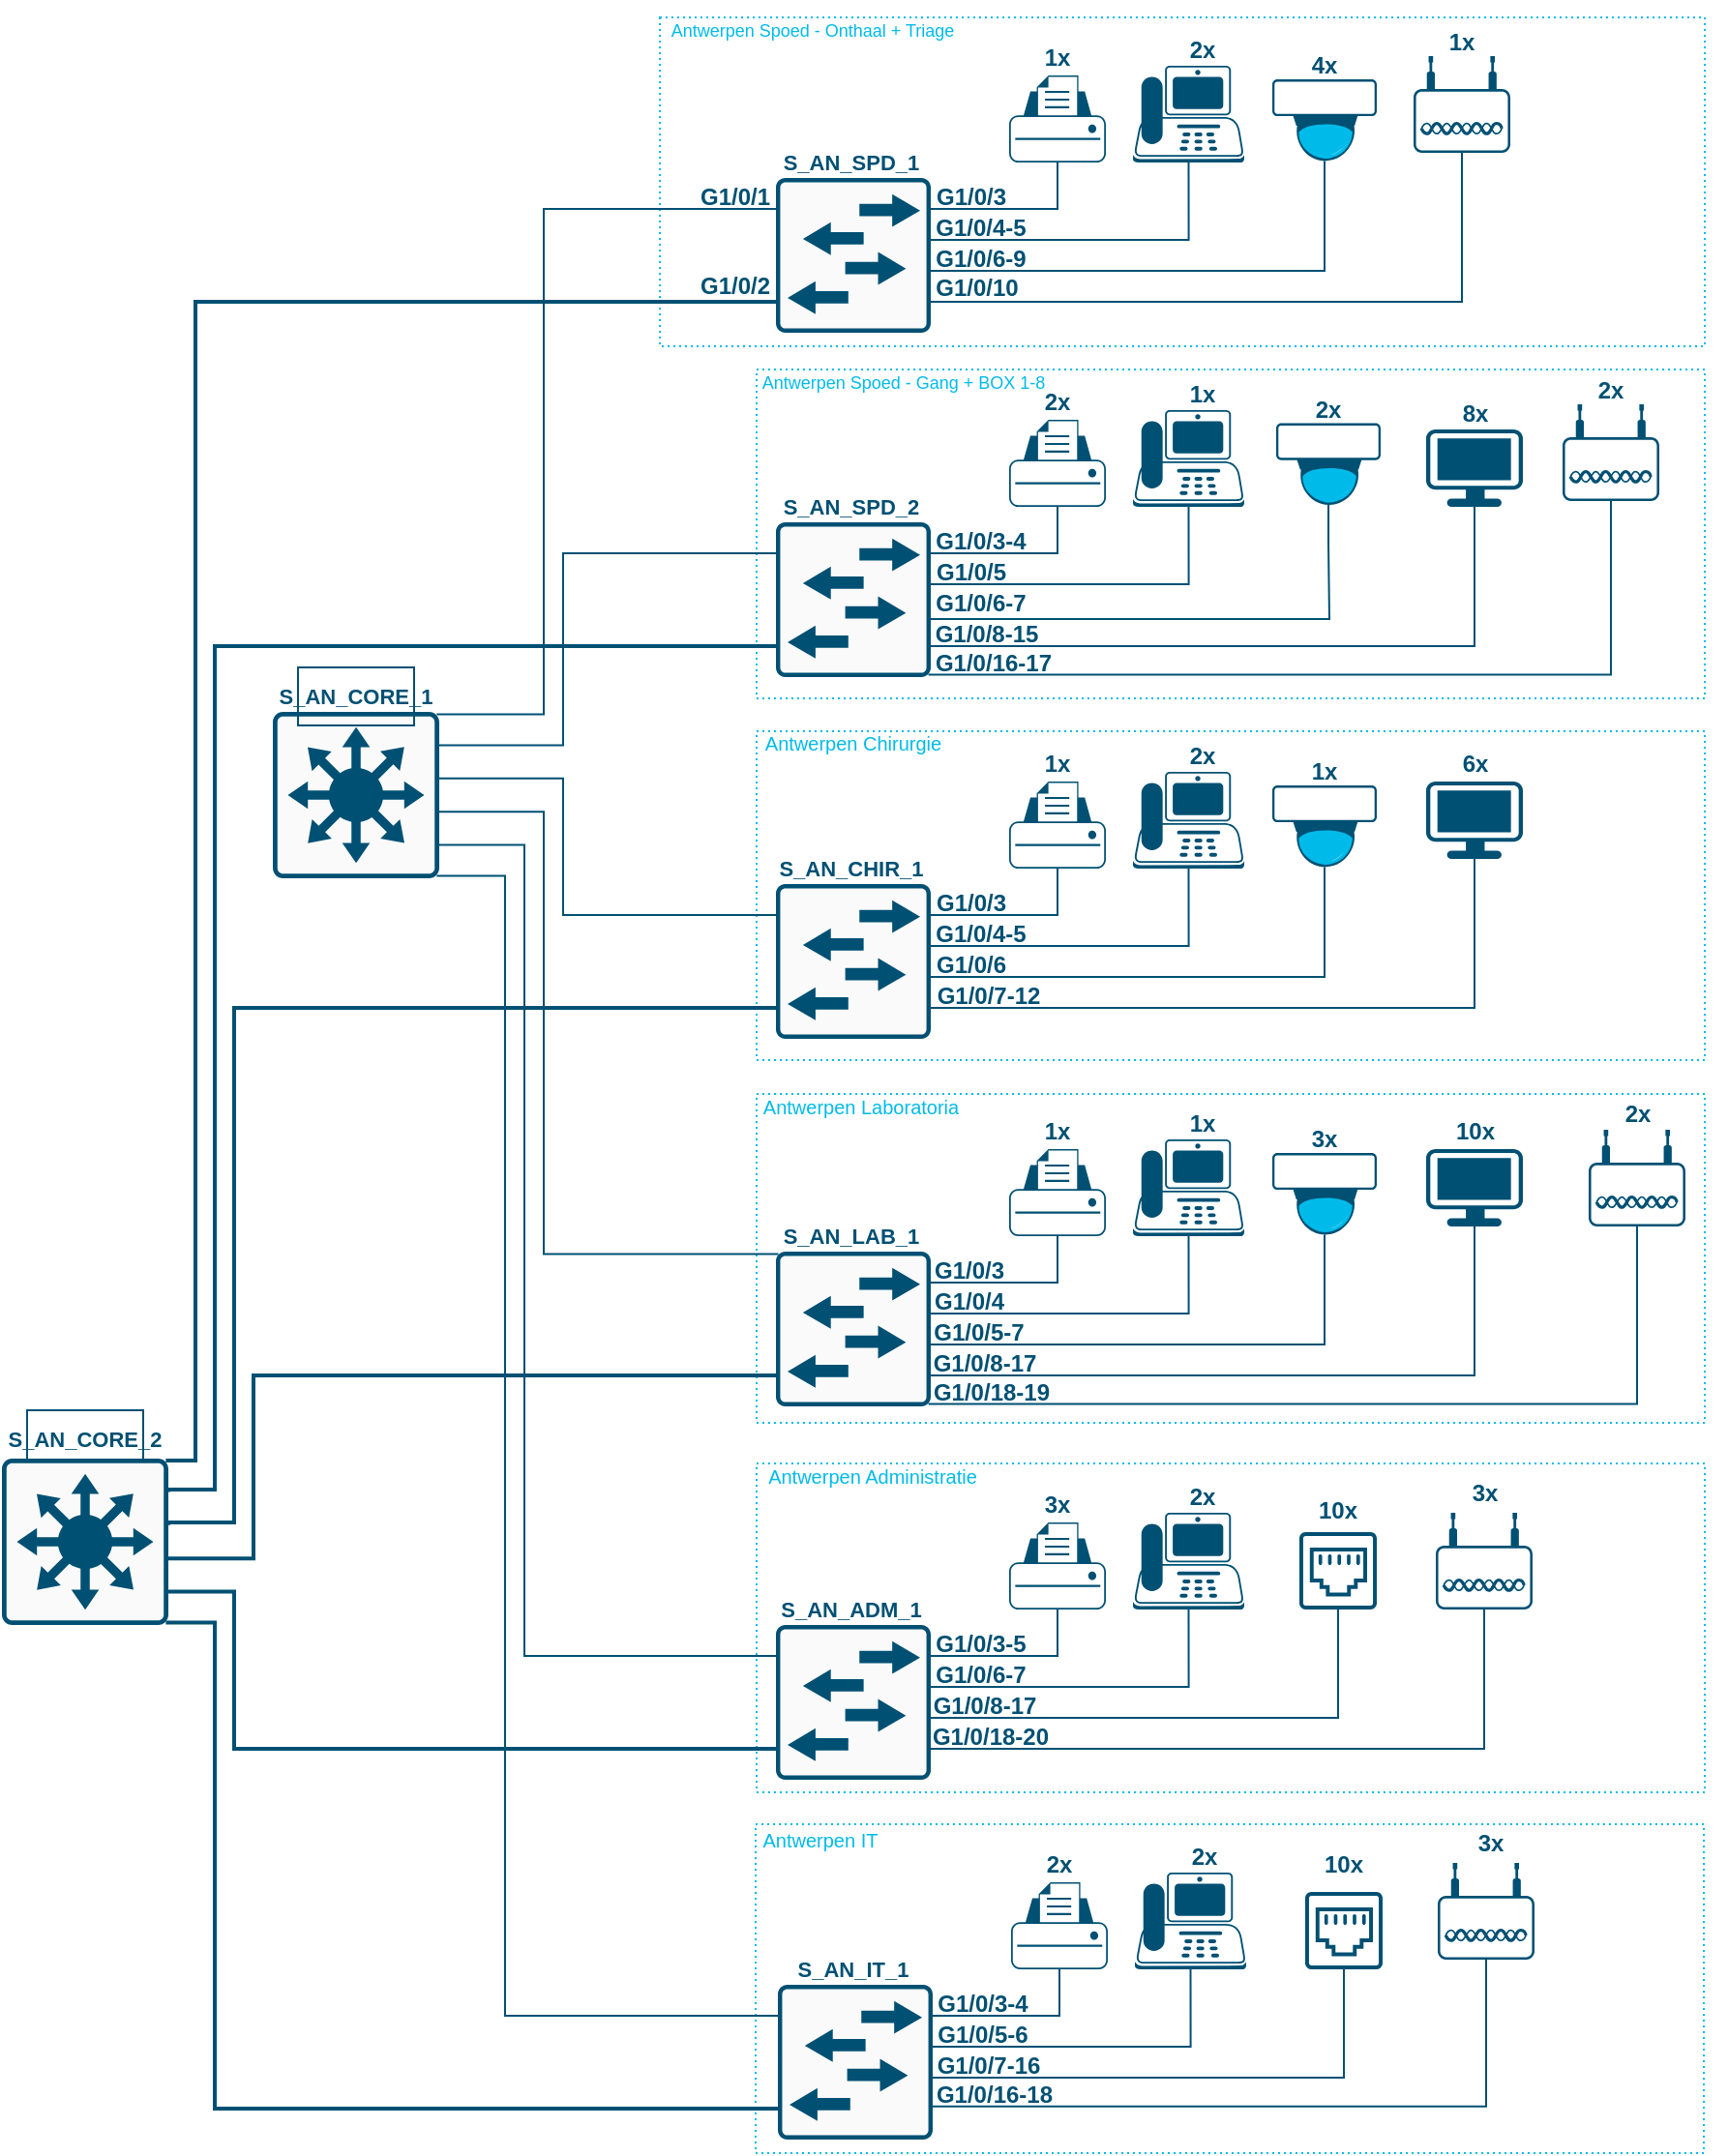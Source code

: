 <mxfile version="24.7.17">
  <diagram name="Pagina-1" id="FfZyJJISelnO_vb4mKer">
    <mxGraphModel dx="3420" dy="1373" grid="1" gridSize="10" guides="1" tooltips="1" connect="1" arrows="1" fold="1" page="1" pageScale="1" pageWidth="827" pageHeight="1169" math="0" shadow="0">
      <root>
        <mxCell id="0" />
        <mxCell id="1" parent="0" />
        <mxCell id="Db0PShTD42zC8VwYMhMY-171" value="" style="rounded=0;whiteSpace=wrap;html=1;align=center;verticalAlign=middle;fontFamily=Helvetica;fontSize=12;fontColor=#005073;fillColor=none;gradientColor=none;strokeColor=#00bbea;dashed=1;dashPattern=1 2;" parent="1" vertex="1">
          <mxGeometry x="240" y="20" width="540" height="170" as="geometry" />
        </mxCell>
        <mxCell id="Db0PShTD42zC8VwYMhMY-184" value="" style="rounded=0;whiteSpace=wrap;html=1;align=center;verticalAlign=middle;fontFamily=Helvetica;fontSize=12;fontColor=#005073;fillColor=none;gradientColor=none;strokeColor=#00bbea;dashed=1;dashPattern=1 2;" parent="1" vertex="1">
          <mxGeometry x="289.5" y="954" width="490" height="170" as="geometry" />
        </mxCell>
        <mxCell id="Db0PShTD42zC8VwYMhMY-182" value="" style="rounded=0;whiteSpace=wrap;html=1;align=center;verticalAlign=middle;fontFamily=Helvetica;fontSize=12;fontColor=#005073;fillColor=none;gradientColor=none;strokeColor=#00bbea;dashed=1;dashPattern=1 2;" parent="1" vertex="1">
          <mxGeometry x="290" y="767.5" width="490" height="170" as="geometry" />
        </mxCell>
        <mxCell id="Db0PShTD42zC8VwYMhMY-180" value="" style="rounded=0;whiteSpace=wrap;html=1;align=center;verticalAlign=middle;fontFamily=Helvetica;fontSize=12;fontColor=#005073;fillColor=none;gradientColor=none;strokeColor=#00bbea;dashed=1;dashPattern=1 2;" parent="1" vertex="1">
          <mxGeometry x="290" y="576.5" width="490" height="170" as="geometry" />
        </mxCell>
        <mxCell id="Db0PShTD42zC8VwYMhMY-178" value="" style="rounded=0;whiteSpace=wrap;html=1;align=center;verticalAlign=middle;fontFamily=Helvetica;fontSize=12;fontColor=#005073;fillColor=none;gradientColor=none;strokeColor=#00bbea;dashed=1;dashPattern=1 2;" parent="1" vertex="1">
          <mxGeometry x="290" y="389" width="490" height="170" as="geometry" />
        </mxCell>
        <mxCell id="Db0PShTD42zC8VwYMhMY-173" value="" style="rounded=0;whiteSpace=wrap;html=1;align=center;verticalAlign=middle;fontFamily=Helvetica;fontSize=12;fontColor=#005073;fillColor=none;gradientColor=none;strokeColor=#00bbea;dashed=1;dashPattern=1 2;" parent="1" vertex="1">
          <mxGeometry x="290" y="202" width="490" height="170" as="geometry" />
        </mxCell>
        <mxCell id="Db0PShTD42zC8VwYMhMY-1" value="" style="sketch=0;points=[[0,0.2,0,0,0],[0,0.4,0,0,0],[0,0.6,0,0,0],[0,0.8,0,0,0],[0.015,0.015,0,0,0],[0.015,0.985,0,0,0],[0.2,0,0,0,0],[0.2,1,0,0,0],[0.4,0,0,0,0],[0.4,1,0,0,0],[0.6,0,0,0,0],[0.6,1,0,0,0],[0.8,0,0,0,0],[0.8,1,0,0,0],[0.985,0.015,0,0,0],[0.985,0.985,0,0,0],[1,0.2,0,0,0],[1,0.4,0,0,0],[1,0.6,0,0,0],[1,0.8,0,0,0]];verticalLabelPosition=bottom;html=1;verticalAlign=top;aspect=fixed;align=center;pointerEvents=1;shape=mxgraph.cisco19.rect;prIcon=l2_switch;fillColor=#FAFAFA;strokeColor=#005073;" parent="1" vertex="1">
          <mxGeometry x="300" y="103" width="80" height="80" as="geometry" />
        </mxCell>
        <mxCell id="Db0PShTD42zC8VwYMhMY-2" value="&lt;span style=&quot;font-size: 11px;&quot;&gt;&lt;b&gt;S_AN_SPD_1&lt;/b&gt;&lt;/span&gt;" style="text;html=1;align=center;verticalAlign=middle;whiteSpace=wrap;rounded=0;fontColor=#005073;" parent="1" vertex="1">
          <mxGeometry x="309" y="80" width="60" height="30" as="geometry" />
        </mxCell>
        <mxCell id="Db0PShTD42zC8VwYMhMY-15" value="" style="points=[[0.22,0.185,0],[0.5,0,0],[0.78,0.185,0],[0.975,0.49,0],[1,0.73,0],[0.975,0.97,0],[0.5,1,0],[0.025,0.97,0],[0,0.73,0],[0.025,0.49,0]];verticalLabelPosition=bottom;sketch=0;html=1;verticalAlign=top;aspect=fixed;align=center;pointerEvents=1;shape=mxgraph.cisco19.printer;fillColor=#005073;strokeColor=none;" parent="1" vertex="1">
          <mxGeometry x="420.5" y="50" width="50" height="45" as="geometry" />
        </mxCell>
        <mxCell id="Db0PShTD42zC8VwYMhMY-16" value="" style="points=[[0.015,0.015,0],[0.5,0,0],[0.985,0.015,0],[1,0.22,0],[0.985,0.43,0],[0.73,0.85,0],[0.5,1,0],[0.285,0.85,0],[0.015,0.43,0],[0,0.22,0]];verticalLabelPosition=bottom;sketch=0;html=1;verticalAlign=top;aspect=fixed;align=center;pointerEvents=1;shape=mxgraph.cisco19.surveillance_camera;fillColor=#005073;strokeColor=none;" parent="1" vertex="1">
          <mxGeometry x="556.5" y="52" width="54" height="42.19" as="geometry" />
        </mxCell>
        <mxCell id="Db0PShTD42zC8VwYMhMY-17" value="" style="points=[[0.59,0,0],[0.87,0.015,0],[0.88,0.3,0],[0.99,0.99,0],[0.5,1,0],[0.01,0.99,0],[0.075,0.5,0],[0.17,0.115,0]];verticalLabelPosition=bottom;sketch=0;html=1;verticalAlign=top;aspect=fixed;align=center;pointerEvents=1;shape=mxgraph.cisco19.ip_phone;fillColor=#005073;strokeColor=none;" parent="1" vertex="1">
          <mxGeometry x="484.5" y="45" width="57.5" height="50" as="geometry" />
        </mxCell>
        <mxCell id="Db0PShTD42zC8VwYMhMY-30" value="G1/0/3" style="text;html=1;align=center;verticalAlign=middle;whiteSpace=wrap;rounded=0;fontFamily=Helvetica;fontSize=12;fontColor=#005073;fontStyle=1" parent="1" vertex="1">
          <mxGeometry x="370.5" y="98" width="60" height="30" as="geometry" />
        </mxCell>
        <mxCell id="Db0PShTD42zC8VwYMhMY-33" style="edgeStyle=orthogonalEdgeStyle;shape=connector;rounded=0;orthogonalLoop=1;jettySize=auto;html=1;exitX=0.5;exitY=1;exitDx=0;exitDy=0;exitPerimeter=0;entryX=1;entryY=0.2;entryDx=0;entryDy=0;entryPerimeter=0;strokeColor=#005073;align=center;verticalAlign=middle;fontFamily=Helvetica;fontSize=12;fontColor=#005073;labelBackgroundColor=default;endArrow=none;endFill=0;" parent="1" source="Db0PShTD42zC8VwYMhMY-15" target="Db0PShTD42zC8VwYMhMY-1" edge="1">
          <mxGeometry relative="1" as="geometry" />
        </mxCell>
        <mxCell id="Db0PShTD42zC8VwYMhMY-34" style="edgeStyle=orthogonalEdgeStyle;shape=connector;rounded=0;orthogonalLoop=1;jettySize=auto;html=1;exitX=0.5;exitY=1;exitDx=0;exitDy=0;exitPerimeter=0;entryX=1;entryY=0.4;entryDx=0;entryDy=0;entryPerimeter=0;strokeColor=#005073;align=center;verticalAlign=middle;fontFamily=Helvetica;fontSize=12;fontColor=#005073;labelBackgroundColor=default;endArrow=none;endFill=0;" parent="1" source="Db0PShTD42zC8VwYMhMY-17" target="Db0PShTD42zC8VwYMhMY-1" edge="1">
          <mxGeometry relative="1" as="geometry" />
        </mxCell>
        <mxCell id="Db0PShTD42zC8VwYMhMY-35" style="edgeStyle=orthogonalEdgeStyle;shape=connector;rounded=0;orthogonalLoop=1;jettySize=auto;html=1;exitX=0.5;exitY=1;exitDx=0;exitDy=0;exitPerimeter=0;entryX=1;entryY=0.6;entryDx=0;entryDy=0;entryPerimeter=0;strokeColor=#005073;align=center;verticalAlign=middle;fontFamily=Helvetica;fontSize=12;fontColor=#005073;labelBackgroundColor=default;endArrow=none;endFill=0;" parent="1" source="Db0PShTD42zC8VwYMhMY-16" target="Db0PShTD42zC8VwYMhMY-1" edge="1">
          <mxGeometry relative="1" as="geometry" />
        </mxCell>
        <mxCell id="Db0PShTD42zC8VwYMhMY-36" value="G1/0/4-5" style="text;html=1;align=center;verticalAlign=middle;whiteSpace=wrap;rounded=0;fontFamily=Helvetica;fontSize=12;fontColor=#005073;fontStyle=1" parent="1" vertex="1">
          <mxGeometry x="375.5" y="114" width="60" height="30" as="geometry" />
        </mxCell>
        <mxCell id="Db0PShTD42zC8VwYMhMY-37" value="G1/0/6-9" style="text;html=1;align=center;verticalAlign=middle;whiteSpace=wrap;rounded=0;fontFamily=Helvetica;fontSize=12;fontColor=#005073;fontStyle=1" parent="1" vertex="1">
          <mxGeometry x="376" y="130" width="60" height="30" as="geometry" />
        </mxCell>
        <mxCell id="Db0PShTD42zC8VwYMhMY-38" value="&lt;div&gt;&lt;b style=&quot;&quot;&gt;&lt;font style=&quot;font-size: 12px;&quot;&gt;1x&lt;/font&gt;&lt;/b&gt;&lt;/div&gt;" style="text;html=1;align=center;verticalAlign=middle;whiteSpace=wrap;rounded=0;fontColor=#005073;" parent="1" vertex="1">
          <mxGeometry x="400" y="26" width="91" height="30" as="geometry" />
        </mxCell>
        <mxCell id="Db0PShTD42zC8VwYMhMY-40" value="&lt;div&gt;&lt;b style=&quot;&quot;&gt;&lt;font style=&quot;font-size: 12px;&quot;&gt;2x&lt;/font&gt;&lt;/b&gt;&lt;/div&gt;" style="text;html=1;align=center;verticalAlign=middle;whiteSpace=wrap;rounded=0;fontColor=#005073;" parent="1" vertex="1">
          <mxGeometry x="474.5" y="22" width="91" height="30" as="geometry" />
        </mxCell>
        <mxCell id="Db0PShTD42zC8VwYMhMY-41" value="&lt;div&gt;&lt;b style=&quot;&quot;&gt;&lt;font style=&quot;font-size: 12px;&quot;&gt;4x&lt;/font&gt;&lt;/b&gt;&lt;/div&gt;" style="text;html=1;align=center;verticalAlign=middle;whiteSpace=wrap;rounded=0;fontColor=#005073;" parent="1" vertex="1">
          <mxGeometry x="538" y="30" width="91" height="30" as="geometry" />
        </mxCell>
        <mxCell id="Db0PShTD42zC8VwYMhMY-42" value="" style="sketch=0;points=[[0,0.2,0,0,0],[0,0.4,0,0,0],[0,0.6,0,0,0],[0,0.8,0,0,0],[0.015,0.015,0,0,0],[0.015,0.985,0,0,0],[0.2,0,0,0,0],[0.2,1,0,0,0],[0.4,0,0,0,0],[0.4,1,0,0,0],[0.6,0,0,0,0],[0.6,1,0,0,0],[0.8,0,0,0,0],[0.8,1,0,0,0],[0.985,0.015,0,0,0],[0.985,0.985,0,0,0],[1,0.2,0,0,0],[1,0.4,0,0,0],[1,0.6,0,0,0],[1,0.8,0,0,0]];verticalLabelPosition=bottom;html=1;verticalAlign=top;aspect=fixed;align=center;pointerEvents=1;shape=mxgraph.cisco19.rect;prIcon=l2_switch;fillColor=#FAFAFA;strokeColor=#005073;" parent="1" vertex="1">
          <mxGeometry x="300" y="281" width="80" height="80" as="geometry" />
        </mxCell>
        <mxCell id="Db0PShTD42zC8VwYMhMY-43" value="&lt;span style=&quot;font-size: 11px;&quot;&gt;&lt;b&gt;S_AN_SPD_2&lt;/b&gt;&lt;/span&gt;" style="text;html=1;align=center;verticalAlign=middle;whiteSpace=wrap;rounded=0;fontColor=#005073;" parent="1" vertex="1">
          <mxGeometry x="309" y="258" width="60" height="30" as="geometry" />
        </mxCell>
        <mxCell id="Db0PShTD42zC8VwYMhMY-44" value="" style="points=[[0.22,0.185,0],[0.5,0,0],[0.78,0.185,0],[0.975,0.49,0],[1,0.73,0],[0.975,0.97,0],[0.5,1,0],[0.025,0.97,0],[0,0.73,0],[0.025,0.49,0]];verticalLabelPosition=bottom;sketch=0;html=1;verticalAlign=top;aspect=fixed;align=center;pointerEvents=1;shape=mxgraph.cisco19.printer;fillColor=#005073;strokeColor=none;" parent="1" vertex="1">
          <mxGeometry x="420.5" y="228" width="50" height="45" as="geometry" />
        </mxCell>
        <mxCell id="Db0PShTD42zC8VwYMhMY-46" value="" style="points=[[0.59,0,0],[0.87,0.015,0],[0.88,0.3,0],[0.99,0.99,0],[0.5,1,0],[0.01,0.99,0],[0.075,0.5,0],[0.17,0.115,0]];verticalLabelPosition=bottom;sketch=0;html=1;verticalAlign=top;aspect=fixed;align=center;pointerEvents=1;shape=mxgraph.cisco19.ip_phone;fillColor=#005073;strokeColor=none;" parent="1" vertex="1">
          <mxGeometry x="484.5" y="223" width="57.5" height="50" as="geometry" />
        </mxCell>
        <mxCell id="Db0PShTD42zC8VwYMhMY-47" value="G1/0/3-4" style="text;html=1;align=center;verticalAlign=middle;whiteSpace=wrap;rounded=0;fontFamily=Helvetica;fontSize=12;fontColor=#005073;fontStyle=1" parent="1" vertex="1">
          <mxGeometry x="375.5" y="276" width="60" height="30" as="geometry" />
        </mxCell>
        <mxCell id="Db0PShTD42zC8VwYMhMY-48" style="edgeStyle=orthogonalEdgeStyle;shape=connector;rounded=0;orthogonalLoop=1;jettySize=auto;html=1;exitX=0.5;exitY=1;exitDx=0;exitDy=0;exitPerimeter=0;entryX=1;entryY=0.2;entryDx=0;entryDy=0;entryPerimeter=0;strokeColor=#005073;align=center;verticalAlign=middle;fontFamily=Helvetica;fontSize=12;fontColor=#005073;labelBackgroundColor=default;endArrow=none;endFill=0;" parent="1" source="Db0PShTD42zC8VwYMhMY-44" target="Db0PShTD42zC8VwYMhMY-42" edge="1">
          <mxGeometry relative="1" as="geometry" />
        </mxCell>
        <mxCell id="Db0PShTD42zC8VwYMhMY-49" style="edgeStyle=orthogonalEdgeStyle;shape=connector;rounded=0;orthogonalLoop=1;jettySize=auto;html=1;exitX=0.5;exitY=1;exitDx=0;exitDy=0;exitPerimeter=0;entryX=1;entryY=0.4;entryDx=0;entryDy=0;entryPerimeter=0;strokeColor=#005073;align=center;verticalAlign=middle;fontFamily=Helvetica;fontSize=12;fontColor=#005073;labelBackgroundColor=default;endArrow=none;endFill=0;" parent="1" source="Db0PShTD42zC8VwYMhMY-46" target="Db0PShTD42zC8VwYMhMY-42" edge="1">
          <mxGeometry relative="1" as="geometry" />
        </mxCell>
        <mxCell id="Db0PShTD42zC8VwYMhMY-51" value="G1/0/5" style="text;html=1;align=center;verticalAlign=middle;whiteSpace=wrap;rounded=0;fontFamily=Helvetica;fontSize=12;fontColor=#005073;fontStyle=1" parent="1" vertex="1">
          <mxGeometry x="370.5" y="292" width="60" height="30" as="geometry" />
        </mxCell>
        <mxCell id="Db0PShTD42zC8VwYMhMY-52" value="G1/0/6-7" style="text;html=1;align=center;verticalAlign=middle;whiteSpace=wrap;rounded=0;fontFamily=Helvetica;fontSize=12;fontColor=#005073;fontStyle=1" parent="1" vertex="1">
          <mxGeometry x="376" y="308" width="60" height="30" as="geometry" />
        </mxCell>
        <mxCell id="Db0PShTD42zC8VwYMhMY-53" value="&lt;div&gt;&lt;b style=&quot;&quot;&gt;&lt;font style=&quot;font-size: 12px;&quot;&gt;2x&lt;/font&gt;&lt;/b&gt;&lt;/div&gt;" style="text;html=1;align=center;verticalAlign=middle;whiteSpace=wrap;rounded=0;fontColor=#005073;" parent="1" vertex="1">
          <mxGeometry x="400" y="204" width="91" height="30" as="geometry" />
        </mxCell>
        <mxCell id="Db0PShTD42zC8VwYMhMY-54" value="&lt;div&gt;&lt;b style=&quot;&quot;&gt;&lt;font style=&quot;font-size: 12px;&quot;&gt;1x&lt;/font&gt;&lt;/b&gt;&lt;/div&gt;" style="text;html=1;align=center;verticalAlign=middle;whiteSpace=wrap;rounded=0;fontColor=#005073;" parent="1" vertex="1">
          <mxGeometry x="474.5" y="200" width="91" height="30" as="geometry" />
        </mxCell>
        <mxCell id="Db0PShTD42zC8VwYMhMY-55" value="&lt;div&gt;&lt;b style=&quot;&quot;&gt;&lt;font style=&quot;font-size: 12px;&quot;&gt;8x&lt;/font&gt;&lt;/b&gt;&lt;/div&gt;" style="text;html=1;align=center;verticalAlign=middle;whiteSpace=wrap;rounded=0;fontColor=#005073;" parent="1" vertex="1">
          <mxGeometry x="615.5" y="210" width="91" height="30" as="geometry" />
        </mxCell>
        <mxCell id="Db0PShTD42zC8VwYMhMY-56" value="" style="points=[[0.03,0.36,0],[0.18,0,0],[0.5,0.34,0],[0.82,0,0],[0.97,0.36,0],[1,0.67,0],[0.975,0.975,0],[0.5,1,0],[0.025,0.975,0],[0,0.67,0]];verticalLabelPosition=bottom;sketch=0;html=1;verticalAlign=top;aspect=fixed;align=center;pointerEvents=1;shape=mxgraph.cisco19.wireless_access_point;fillColor=#005073;strokeColor=none;rounded=0;fontFamily=Helvetica;fontSize=12;fontColor=#005073;" parent="1" vertex="1">
          <mxGeometry x="629.5" y="40" width="50" height="50" as="geometry" />
        </mxCell>
        <mxCell id="Db0PShTD42zC8VwYMhMY-57" style="edgeStyle=orthogonalEdgeStyle;shape=connector;rounded=0;orthogonalLoop=1;jettySize=auto;html=1;exitX=0.5;exitY=1;exitDx=0;exitDy=0;exitPerimeter=0;entryX=1;entryY=0.8;entryDx=0;entryDy=0;entryPerimeter=0;strokeColor=#005073;align=center;verticalAlign=middle;fontFamily=Helvetica;fontSize=12;fontColor=#005073;labelBackgroundColor=default;endArrow=none;endFill=0;" parent="1" source="Db0PShTD42zC8VwYMhMY-56" target="Db0PShTD42zC8VwYMhMY-1" edge="1">
          <mxGeometry relative="1" as="geometry" />
        </mxCell>
        <mxCell id="Db0PShTD42zC8VwYMhMY-58" value="&lt;div&gt;&lt;b style=&quot;&quot;&gt;&lt;font style=&quot;font-size: 12px;&quot;&gt;1x&lt;/font&gt;&lt;/b&gt;&lt;/div&gt;" style="text;html=1;align=center;verticalAlign=middle;whiteSpace=wrap;rounded=0;fontColor=#005073;" parent="1" vertex="1">
          <mxGeometry x="609" y="18" width="91" height="30" as="geometry" />
        </mxCell>
        <mxCell id="Db0PShTD42zC8VwYMhMY-59" value="" style="points=[[0.03,0.03,0],[0.5,0,0],[0.97,0.03,0],[1,0.4,0],[0.97,0.745,0],[0.5,1,0],[0.03,0.745,0],[0,0.4,0]];verticalLabelPosition=bottom;sketch=0;html=1;verticalAlign=top;aspect=fixed;align=center;pointerEvents=1;shape=mxgraph.cisco19.workstation;fillColor=#005073;strokeColor=none;rounded=0;fontFamily=Helvetica;fontSize=12;fontColor=#005073;" parent="1" vertex="1">
          <mxGeometry x="636" y="233" width="50" height="40" as="geometry" />
        </mxCell>
        <mxCell id="Db0PShTD42zC8VwYMhMY-61" value="" style="points=[[0.03,0.36,0],[0.18,0,0],[0.5,0.34,0],[0.82,0,0],[0.97,0.36,0],[1,0.67,0],[0.975,0.975,0],[0.5,1,0],[0.025,0.975,0],[0,0.67,0]];verticalLabelPosition=bottom;sketch=0;html=1;verticalAlign=top;aspect=fixed;align=center;pointerEvents=1;shape=mxgraph.cisco19.wireless_access_point;fillColor=#005073;strokeColor=none;rounded=0;fontFamily=Helvetica;fontSize=12;fontColor=#005073;" parent="1" vertex="1">
          <mxGeometry x="706.5" y="220" width="50" height="50" as="geometry" />
        </mxCell>
        <mxCell id="Db0PShTD42zC8VwYMhMY-64" value="&lt;div&gt;&lt;b style=&quot;&quot;&gt;&lt;font style=&quot;font-size: 12px;&quot;&gt;2x&lt;/font&gt;&lt;/b&gt;&lt;/div&gt;" style="text;html=1;align=center;verticalAlign=middle;whiteSpace=wrap;rounded=0;fontColor=#005073;" parent="1" vertex="1">
          <mxGeometry x="685.5" y="198" width="91" height="30" as="geometry" />
        </mxCell>
        <mxCell id="Db0PShTD42zC8VwYMhMY-68" value="" style="sketch=0;points=[[0,0.2,0,0,0],[0,0.4,0,0,0],[0,0.6,0,0,0],[0,0.8,0,0,0],[0.015,0.015,0,0,0],[0.015,0.985,0,0,0],[0.2,0,0,0,0],[0.2,1,0,0,0],[0.4,0,0,0,0],[0.4,1,0,0,0],[0.6,0,0,0,0],[0.6,1,0,0,0],[0.8,0,0,0,0],[0.8,1,0,0,0],[0.985,0.015,0,0,0],[0.985,0.985,0,0,0],[1,0.2,0,0,0],[1,0.4,0,0,0],[1,0.6,0,0,0],[1,0.8,0,0,0]];verticalLabelPosition=bottom;html=1;verticalAlign=top;aspect=fixed;align=center;pointerEvents=1;shape=mxgraph.cisco19.rect;prIcon=l2_switch;fillColor=#FAFAFA;strokeColor=#005073;" parent="1" vertex="1">
          <mxGeometry x="300" y="468" width="80" height="80" as="geometry" />
        </mxCell>
        <mxCell id="Db0PShTD42zC8VwYMhMY-69" value="&lt;span style=&quot;font-size: 11px;&quot;&gt;&lt;b&gt;S_AN_CHIR_1&lt;/b&gt;&lt;/span&gt;" style="text;html=1;align=center;verticalAlign=middle;whiteSpace=wrap;rounded=0;fontColor=#005073;" parent="1" vertex="1">
          <mxGeometry x="309" y="445" width="60" height="30" as="geometry" />
        </mxCell>
        <mxCell id="Db0PShTD42zC8VwYMhMY-70" value="" style="points=[[0.22,0.185,0],[0.5,0,0],[0.78,0.185,0],[0.975,0.49,0],[1,0.73,0],[0.975,0.97,0],[0.5,1,0],[0.025,0.97,0],[0,0.73,0],[0.025,0.49,0]];verticalLabelPosition=bottom;sketch=0;html=1;verticalAlign=top;aspect=fixed;align=center;pointerEvents=1;shape=mxgraph.cisco19.printer;fillColor=#005073;strokeColor=none;" parent="1" vertex="1">
          <mxGeometry x="420.5" y="415" width="50" height="45" as="geometry" />
        </mxCell>
        <mxCell id="Db0PShTD42zC8VwYMhMY-71" value="" style="points=[[0.015,0.015,0],[0.5,0,0],[0.985,0.015,0],[1,0.22,0],[0.985,0.43,0],[0.73,0.85,0],[0.5,1,0],[0.285,0.85,0],[0.015,0.43,0],[0,0.22,0]];verticalLabelPosition=bottom;sketch=0;html=1;verticalAlign=top;aspect=fixed;align=center;pointerEvents=1;shape=mxgraph.cisco19.surveillance_camera;fillColor=#005073;strokeColor=none;" parent="1" vertex="1">
          <mxGeometry x="556.5" y="417" width="54" height="42.19" as="geometry" />
        </mxCell>
        <mxCell id="Db0PShTD42zC8VwYMhMY-72" value="" style="points=[[0.59,0,0],[0.87,0.015,0],[0.88,0.3,0],[0.99,0.99,0],[0.5,1,0],[0.01,0.99,0],[0.075,0.5,0],[0.17,0.115,0]];verticalLabelPosition=bottom;sketch=0;html=1;verticalAlign=top;aspect=fixed;align=center;pointerEvents=1;shape=mxgraph.cisco19.ip_phone;fillColor=#005073;strokeColor=none;" parent="1" vertex="1">
          <mxGeometry x="484.5" y="410" width="57.5" height="50" as="geometry" />
        </mxCell>
        <mxCell id="Db0PShTD42zC8VwYMhMY-73" value="G1/0/3" style="text;html=1;align=center;verticalAlign=middle;whiteSpace=wrap;rounded=0;fontFamily=Helvetica;fontSize=12;fontColor=#005073;fontStyle=1" parent="1" vertex="1">
          <mxGeometry x="370.5" y="463" width="60" height="30" as="geometry" />
        </mxCell>
        <mxCell id="Db0PShTD42zC8VwYMhMY-74" style="edgeStyle=orthogonalEdgeStyle;shape=connector;rounded=0;orthogonalLoop=1;jettySize=auto;html=1;exitX=0.5;exitY=1;exitDx=0;exitDy=0;exitPerimeter=0;entryX=1;entryY=0.2;entryDx=0;entryDy=0;entryPerimeter=0;strokeColor=#005073;align=center;verticalAlign=middle;fontFamily=Helvetica;fontSize=12;fontColor=#005073;labelBackgroundColor=default;endArrow=none;endFill=0;" parent="1" source="Db0PShTD42zC8VwYMhMY-70" target="Db0PShTD42zC8VwYMhMY-68" edge="1">
          <mxGeometry relative="1" as="geometry" />
        </mxCell>
        <mxCell id="Db0PShTD42zC8VwYMhMY-75" style="edgeStyle=orthogonalEdgeStyle;shape=connector;rounded=0;orthogonalLoop=1;jettySize=auto;html=1;exitX=0.5;exitY=1;exitDx=0;exitDy=0;exitPerimeter=0;entryX=1;entryY=0.4;entryDx=0;entryDy=0;entryPerimeter=0;strokeColor=#005073;align=center;verticalAlign=middle;fontFamily=Helvetica;fontSize=12;fontColor=#005073;labelBackgroundColor=default;endArrow=none;endFill=0;" parent="1" source="Db0PShTD42zC8VwYMhMY-72" target="Db0PShTD42zC8VwYMhMY-68" edge="1">
          <mxGeometry relative="1" as="geometry" />
        </mxCell>
        <mxCell id="Db0PShTD42zC8VwYMhMY-76" style="edgeStyle=orthogonalEdgeStyle;shape=connector;rounded=0;orthogonalLoop=1;jettySize=auto;html=1;exitX=0.5;exitY=1;exitDx=0;exitDy=0;exitPerimeter=0;entryX=1;entryY=0.6;entryDx=0;entryDy=0;entryPerimeter=0;strokeColor=#005073;align=center;verticalAlign=middle;fontFamily=Helvetica;fontSize=12;fontColor=#005073;labelBackgroundColor=default;endArrow=none;endFill=0;" parent="1" source="Db0PShTD42zC8VwYMhMY-71" target="Db0PShTD42zC8VwYMhMY-68" edge="1">
          <mxGeometry relative="1" as="geometry" />
        </mxCell>
        <mxCell id="Db0PShTD42zC8VwYMhMY-77" value="G1/0/4-5" style="text;html=1;align=center;verticalAlign=middle;whiteSpace=wrap;rounded=0;fontFamily=Helvetica;fontSize=12;fontColor=#005073;fontStyle=1" parent="1" vertex="1">
          <mxGeometry x="375.5" y="479" width="60" height="30" as="geometry" />
        </mxCell>
        <mxCell id="Db0PShTD42zC8VwYMhMY-78" value="G1/0/6" style="text;html=1;align=center;verticalAlign=middle;whiteSpace=wrap;rounded=0;fontFamily=Helvetica;fontSize=12;fontColor=#005073;fontStyle=1" parent="1" vertex="1">
          <mxGeometry x="371" y="495" width="60" height="30" as="geometry" />
        </mxCell>
        <mxCell id="Db0PShTD42zC8VwYMhMY-79" value="&lt;div&gt;&lt;b style=&quot;&quot;&gt;&lt;font style=&quot;font-size: 12px;&quot;&gt;1x&lt;/font&gt;&lt;/b&gt;&lt;/div&gt;" style="text;html=1;align=center;verticalAlign=middle;whiteSpace=wrap;rounded=0;fontColor=#005073;" parent="1" vertex="1">
          <mxGeometry x="400" y="391" width="91" height="30" as="geometry" />
        </mxCell>
        <mxCell id="Db0PShTD42zC8VwYMhMY-80" value="&lt;div&gt;&lt;b style=&quot;&quot;&gt;&lt;font style=&quot;font-size: 12px;&quot;&gt;2x&lt;/font&gt;&lt;/b&gt;&lt;/div&gt;" style="text;html=1;align=center;verticalAlign=middle;whiteSpace=wrap;rounded=0;fontColor=#005073;" parent="1" vertex="1">
          <mxGeometry x="474.5" y="387" width="91" height="30" as="geometry" />
        </mxCell>
        <mxCell id="Db0PShTD42zC8VwYMhMY-81" value="&lt;div&gt;&lt;b style=&quot;&quot;&gt;&lt;font style=&quot;font-size: 12px;&quot;&gt;1x&lt;/font&gt;&lt;/b&gt;&lt;/div&gt;" style="text;html=1;align=center;verticalAlign=middle;whiteSpace=wrap;rounded=0;fontColor=#005073;" parent="1" vertex="1">
          <mxGeometry x="538" y="395" width="91" height="30" as="geometry" />
        </mxCell>
        <mxCell id="Db0PShTD42zC8VwYMhMY-84" value="" style="points=[[0.03,0.03,0],[0.5,0,0],[0.97,0.03,0],[1,0.4,0],[0.97,0.745,0],[0.5,1,0],[0.03,0.745,0],[0,0.4,0]];verticalLabelPosition=bottom;sketch=0;html=1;verticalAlign=top;aspect=fixed;align=center;pointerEvents=1;shape=mxgraph.cisco19.workstation;fillColor=#005073;strokeColor=none;rounded=0;fontFamily=Helvetica;fontSize=12;fontColor=#005073;" parent="1" vertex="1">
          <mxGeometry x="636" y="415" width="50" height="40" as="geometry" />
        </mxCell>
        <mxCell id="Db0PShTD42zC8VwYMhMY-85" style="edgeStyle=orthogonalEdgeStyle;shape=connector;rounded=0;orthogonalLoop=1;jettySize=auto;html=1;exitX=0.5;exitY=1;exitDx=0;exitDy=0;exitPerimeter=0;entryX=1;entryY=0.8;entryDx=0;entryDy=0;entryPerimeter=0;strokeColor=#005073;align=center;verticalAlign=middle;fontFamily=Helvetica;fontSize=12;fontColor=#005073;labelBackgroundColor=default;endArrow=none;endFill=0;" parent="1" source="Db0PShTD42zC8VwYMhMY-84" target="Db0PShTD42zC8VwYMhMY-68" edge="1">
          <mxGeometry relative="1" as="geometry" />
        </mxCell>
        <mxCell id="Db0PShTD42zC8VwYMhMY-86" value="&lt;div&gt;&lt;b style=&quot;&quot;&gt;&lt;font style=&quot;font-size: 12px;&quot;&gt;6x&lt;/font&gt;&lt;/b&gt;&lt;/div&gt;" style="text;html=1;align=center;verticalAlign=middle;whiteSpace=wrap;rounded=0;fontColor=#005073;" parent="1" vertex="1">
          <mxGeometry x="615.5" y="391" width="91" height="30" as="geometry" />
        </mxCell>
        <mxCell id="Db0PShTD42zC8VwYMhMY-87" value="" style="sketch=0;points=[[0,0.2,0,0,0],[0,0.4,0,0,0],[0,0.6,0,0,0],[0,0.8,0,0,0],[0.015,0.015,0,0,0],[0.015,0.985,0,0,0],[0.2,0,0,0,0],[0.2,1,0,0,0],[0.4,0,0,0,0],[0.4,1,0,0,0],[0.6,0,0,0,0],[0.6,1,0,0,0],[0.8,0,0,0,0],[0.8,1,0,0,0],[0.985,0.015,0,0,0],[0.985,0.985,0,0,0],[1,0.2,0,0,0],[1,0.4,0,0,0],[1,0.6,0,0,0],[1,0.8,0,0,0]];verticalLabelPosition=bottom;html=1;verticalAlign=top;aspect=fixed;align=center;pointerEvents=1;shape=mxgraph.cisco19.rect;prIcon=l2_switch;fillColor=#FAFAFA;strokeColor=#005073;" parent="1" vertex="1">
          <mxGeometry x="300" y="658" width="80" height="80" as="geometry" />
        </mxCell>
        <mxCell id="Db0PShTD42zC8VwYMhMY-88" value="&lt;span style=&quot;font-size: 11px;&quot;&gt;&lt;b&gt;S_AN_LAB_1&lt;/b&gt;&lt;/span&gt;" style="text;html=1;align=center;verticalAlign=middle;whiteSpace=wrap;rounded=0;fontColor=#005073;" parent="1" vertex="1">
          <mxGeometry x="309" y="635" width="60" height="30" as="geometry" />
        </mxCell>
        <mxCell id="Db0PShTD42zC8VwYMhMY-89" value="" style="points=[[0.22,0.185,0],[0.5,0,0],[0.78,0.185,0],[0.975,0.49,0],[1,0.73,0],[0.975,0.97,0],[0.5,1,0],[0.025,0.97,0],[0,0.73,0],[0.025,0.49,0]];verticalLabelPosition=bottom;sketch=0;html=1;verticalAlign=top;aspect=fixed;align=center;pointerEvents=1;shape=mxgraph.cisco19.printer;fillColor=#005073;strokeColor=none;" parent="1" vertex="1">
          <mxGeometry x="420.5" y="605" width="50" height="45" as="geometry" />
        </mxCell>
        <mxCell id="Db0PShTD42zC8VwYMhMY-90" value="" style="points=[[0.015,0.015,0],[0.5,0,0],[0.985,0.015,0],[1,0.22,0],[0.985,0.43,0],[0.73,0.85,0],[0.5,1,0],[0.285,0.85,0],[0.015,0.43,0],[0,0.22,0]];verticalLabelPosition=bottom;sketch=0;html=1;verticalAlign=top;aspect=fixed;align=center;pointerEvents=1;shape=mxgraph.cisco19.surveillance_camera;fillColor=#005073;strokeColor=none;" parent="1" vertex="1">
          <mxGeometry x="556.5" y="607" width="54" height="42.19" as="geometry" />
        </mxCell>
        <mxCell id="Db0PShTD42zC8VwYMhMY-91" value="" style="points=[[0.59,0,0],[0.87,0.015,0],[0.88,0.3,0],[0.99,0.99,0],[0.5,1,0],[0.01,0.99,0],[0.075,0.5,0],[0.17,0.115,0]];verticalLabelPosition=bottom;sketch=0;html=1;verticalAlign=top;aspect=fixed;align=center;pointerEvents=1;shape=mxgraph.cisco19.ip_phone;fillColor=#005073;strokeColor=none;" parent="1" vertex="1">
          <mxGeometry x="484.5" y="600" width="57.5" height="50" as="geometry" />
        </mxCell>
        <mxCell id="Db0PShTD42zC8VwYMhMY-92" value="G1/0/3" style="text;html=1;align=center;verticalAlign=middle;whiteSpace=wrap;rounded=0;fontFamily=Helvetica;fontSize=12;fontColor=#005073;fontStyle=1" parent="1" vertex="1">
          <mxGeometry x="369.5" y="653" width="60" height="30" as="geometry" />
        </mxCell>
        <mxCell id="Db0PShTD42zC8VwYMhMY-93" style="edgeStyle=orthogonalEdgeStyle;shape=connector;rounded=0;orthogonalLoop=1;jettySize=auto;html=1;exitX=0.5;exitY=1;exitDx=0;exitDy=0;exitPerimeter=0;entryX=1;entryY=0.2;entryDx=0;entryDy=0;entryPerimeter=0;strokeColor=#005073;align=center;verticalAlign=middle;fontFamily=Helvetica;fontSize=12;fontColor=#005073;labelBackgroundColor=default;endArrow=none;endFill=0;" parent="1" source="Db0PShTD42zC8VwYMhMY-89" target="Db0PShTD42zC8VwYMhMY-87" edge="1">
          <mxGeometry relative="1" as="geometry" />
        </mxCell>
        <mxCell id="Db0PShTD42zC8VwYMhMY-94" style="edgeStyle=orthogonalEdgeStyle;shape=connector;rounded=0;orthogonalLoop=1;jettySize=auto;html=1;exitX=0.5;exitY=1;exitDx=0;exitDy=0;exitPerimeter=0;entryX=1;entryY=0.4;entryDx=0;entryDy=0;entryPerimeter=0;strokeColor=#005073;align=center;verticalAlign=middle;fontFamily=Helvetica;fontSize=12;fontColor=#005073;labelBackgroundColor=default;endArrow=none;endFill=0;" parent="1" source="Db0PShTD42zC8VwYMhMY-91" target="Db0PShTD42zC8VwYMhMY-87" edge="1">
          <mxGeometry relative="1" as="geometry" />
        </mxCell>
        <mxCell id="Db0PShTD42zC8VwYMhMY-95" style="edgeStyle=orthogonalEdgeStyle;shape=connector;rounded=0;orthogonalLoop=1;jettySize=auto;html=1;exitX=0.5;exitY=1;exitDx=0;exitDy=0;exitPerimeter=0;entryX=1;entryY=0.6;entryDx=0;entryDy=0;entryPerimeter=0;strokeColor=#005073;align=center;verticalAlign=middle;fontFamily=Helvetica;fontSize=12;fontColor=#005073;labelBackgroundColor=default;endArrow=none;endFill=0;" parent="1" source="Db0PShTD42zC8VwYMhMY-90" target="Db0PShTD42zC8VwYMhMY-87" edge="1">
          <mxGeometry relative="1" as="geometry" />
        </mxCell>
        <mxCell id="Db0PShTD42zC8VwYMhMY-96" value="G1/0/4" style="text;html=1;align=center;verticalAlign=middle;whiteSpace=wrap;rounded=0;fontFamily=Helvetica;fontSize=12;fontColor=#005073;fontStyle=1" parent="1" vertex="1">
          <mxGeometry x="369.5" y="669" width="60" height="30" as="geometry" />
        </mxCell>
        <mxCell id="Db0PShTD42zC8VwYMhMY-97" value="G1/0/5-7" style="text;html=1;align=center;verticalAlign=middle;whiteSpace=wrap;rounded=0;fontFamily=Helvetica;fontSize=12;fontColor=#005073;fontStyle=1" parent="1" vertex="1">
          <mxGeometry x="375" y="685" width="60" height="30" as="geometry" />
        </mxCell>
        <mxCell id="Db0PShTD42zC8VwYMhMY-98" value="&lt;div&gt;&lt;b style=&quot;&quot;&gt;&lt;font style=&quot;font-size: 12px;&quot;&gt;1x&lt;/font&gt;&lt;/b&gt;&lt;/div&gt;" style="text;html=1;align=center;verticalAlign=middle;whiteSpace=wrap;rounded=0;fontColor=#005073;" parent="1" vertex="1">
          <mxGeometry x="400" y="581" width="91" height="30" as="geometry" />
        </mxCell>
        <mxCell id="Db0PShTD42zC8VwYMhMY-99" value="&lt;div&gt;&lt;b style=&quot;&quot;&gt;&lt;font style=&quot;font-size: 12px;&quot;&gt;1x&lt;/font&gt;&lt;/b&gt;&lt;/div&gt;" style="text;html=1;align=center;verticalAlign=middle;whiteSpace=wrap;rounded=0;fontColor=#005073;" parent="1" vertex="1">
          <mxGeometry x="474.5" y="577" width="91" height="30" as="geometry" />
        </mxCell>
        <mxCell id="Db0PShTD42zC8VwYMhMY-100" value="&lt;div&gt;&lt;b style=&quot;&quot;&gt;&lt;font style=&quot;font-size: 12px;&quot;&gt;3x&lt;/font&gt;&lt;/b&gt;&lt;/div&gt;" style="text;html=1;align=center;verticalAlign=middle;whiteSpace=wrap;rounded=0;fontColor=#005073;" parent="1" vertex="1">
          <mxGeometry x="538" y="585" width="91" height="30" as="geometry" />
        </mxCell>
        <mxCell id="Db0PShTD42zC8VwYMhMY-101" value="" style="points=[[0.03,0.03,0],[0.5,0,0],[0.97,0.03,0],[1,0.4,0],[0.97,0.745,0],[0.5,1,0],[0.03,0.745,0],[0,0.4,0]];verticalLabelPosition=bottom;sketch=0;html=1;verticalAlign=top;aspect=fixed;align=center;pointerEvents=1;shape=mxgraph.cisco19.workstation;fillColor=#005073;strokeColor=none;rounded=0;fontFamily=Helvetica;fontSize=12;fontColor=#005073;" parent="1" vertex="1">
          <mxGeometry x="636" y="605" width="50" height="40" as="geometry" />
        </mxCell>
        <mxCell id="Db0PShTD42zC8VwYMhMY-102" style="edgeStyle=orthogonalEdgeStyle;shape=connector;rounded=0;orthogonalLoop=1;jettySize=auto;html=1;exitX=0.5;exitY=1;exitDx=0;exitDy=0;exitPerimeter=0;entryX=1;entryY=0.8;entryDx=0;entryDy=0;entryPerimeter=0;strokeColor=#005073;align=center;verticalAlign=middle;fontFamily=Helvetica;fontSize=12;fontColor=#005073;labelBackgroundColor=default;endArrow=none;endFill=0;" parent="1" source="Db0PShTD42zC8VwYMhMY-101" target="Db0PShTD42zC8VwYMhMY-87" edge="1">
          <mxGeometry relative="1" as="geometry" />
        </mxCell>
        <mxCell id="Db0PShTD42zC8VwYMhMY-103" value="&lt;div&gt;&lt;b style=&quot;&quot;&gt;&lt;font style=&quot;font-size: 12px;&quot;&gt;10x&lt;/font&gt;&lt;/b&gt;&lt;/div&gt;" style="text;html=1;align=center;verticalAlign=middle;whiteSpace=wrap;rounded=0;fontColor=#005073;" parent="1" vertex="1">
          <mxGeometry x="615.5" y="581" width="91" height="30" as="geometry" />
        </mxCell>
        <mxCell id="Db0PShTD42zC8VwYMhMY-104" value="" style="points=[[0.03,0.36,0],[0.18,0,0],[0.5,0.34,0],[0.82,0,0],[0.97,0.36,0],[1,0.67,0],[0.975,0.975,0],[0.5,1,0],[0.025,0.975,0],[0,0.67,0]];verticalLabelPosition=bottom;sketch=0;html=1;verticalAlign=top;aspect=fixed;align=center;pointerEvents=1;shape=mxgraph.cisco19.wireless_access_point;fillColor=#005073;strokeColor=none;rounded=0;fontFamily=Helvetica;fontSize=12;fontColor=#005073;" parent="1" vertex="1">
          <mxGeometry x="720" y="595" width="50" height="50" as="geometry" />
        </mxCell>
        <mxCell id="Db0PShTD42zC8VwYMhMY-105" style="edgeStyle=orthogonalEdgeStyle;shape=connector;rounded=0;orthogonalLoop=1;jettySize=auto;html=1;exitX=0.5;exitY=1;exitDx=0;exitDy=0;exitPerimeter=0;entryX=0.985;entryY=0.985;entryDx=0;entryDy=0;entryPerimeter=0;strokeColor=#005073;align=center;verticalAlign=middle;fontFamily=Helvetica;fontSize=12;fontColor=#005073;labelBackgroundColor=default;endArrow=none;endFill=0;" parent="1" source="Db0PShTD42zC8VwYMhMY-104" target="Db0PShTD42zC8VwYMhMY-87" edge="1">
          <mxGeometry relative="1" as="geometry">
            <Array as="points">
              <mxPoint x="745" y="737" />
            </Array>
          </mxGeometry>
        </mxCell>
        <mxCell id="Db0PShTD42zC8VwYMhMY-132" style="edgeStyle=orthogonalEdgeStyle;shape=connector;rounded=0;orthogonalLoop=1;jettySize=auto;html=1;exitX=1;exitY=0.6;exitDx=0;exitDy=0;exitPerimeter=0;strokeColor=#005073;align=center;verticalAlign=middle;fontFamily=Helvetica;fontSize=12;fontColor=#005073;labelBackgroundColor=default;endArrow=none;endFill=0;" parent="1" source="Db0PShTD42zC8VwYMhMY-106" target="Db0PShTD42zC8VwYMhMY-131" edge="1">
          <mxGeometry relative="1" as="geometry" />
        </mxCell>
        <mxCell id="Db0PShTD42zC8VwYMhMY-106" value="" style="sketch=0;points=[[0,0.2,0,0,0],[0,0.4,0,0,0],[0,0.6,0,0,0],[0,0.8,0,0,0],[0.015,0.015,0,0,0],[0.015,0.985,0,0,0],[0.2,0,0,0,0],[0.2,1,0,0,0],[0.4,0,0,0,0],[0.4,1,0,0,0],[0.6,0,0,0,0],[0.6,1,0,0,0],[0.8,0,0,0,0],[0.8,1,0,0,0],[0.985,0.015,0,0,0],[0.985,0.985,0,0,0],[1,0.2,0,0,0],[1,0.4,0,0,0],[1,0.6,0,0,0],[1,0.8,0,0,0]];verticalLabelPosition=bottom;html=1;verticalAlign=top;aspect=fixed;align=center;pointerEvents=1;shape=mxgraph.cisco19.rect;prIcon=l2_switch;fillColor=#FAFAFA;strokeColor=#005073;" parent="1" vertex="1">
          <mxGeometry x="300" y="851" width="80" height="80" as="geometry" />
        </mxCell>
        <mxCell id="Db0PShTD42zC8VwYMhMY-107" value="&lt;span style=&quot;font-size: 11px;&quot;&gt;&lt;b&gt;S_AN_ADM_1&lt;/b&gt;&lt;/span&gt;" style="text;html=1;align=center;verticalAlign=middle;whiteSpace=wrap;rounded=0;fontColor=#005073;" parent="1" vertex="1">
          <mxGeometry x="309" y="828" width="60" height="30" as="geometry" />
        </mxCell>
        <mxCell id="Db0PShTD42zC8VwYMhMY-108" value="" style="points=[[0.22,0.185,0],[0.5,0,0],[0.78,0.185,0],[0.975,0.49,0],[1,0.73,0],[0.975,0.97,0],[0.5,1,0],[0.025,0.97,0],[0,0.73,0],[0.025,0.49,0]];verticalLabelPosition=bottom;sketch=0;html=1;verticalAlign=top;aspect=fixed;align=center;pointerEvents=1;shape=mxgraph.cisco19.printer;fillColor=#005073;strokeColor=none;" parent="1" vertex="1">
          <mxGeometry x="420.5" y="798" width="50" height="45" as="geometry" />
        </mxCell>
        <mxCell id="Db0PShTD42zC8VwYMhMY-110" value="" style="points=[[0.59,0,0],[0.87,0.015,0],[0.88,0.3,0],[0.99,0.99,0],[0.5,1,0],[0.01,0.99,0],[0.075,0.5,0],[0.17,0.115,0]];verticalLabelPosition=bottom;sketch=0;html=1;verticalAlign=top;aspect=fixed;align=center;pointerEvents=1;shape=mxgraph.cisco19.ip_phone;fillColor=#005073;strokeColor=none;" parent="1" vertex="1">
          <mxGeometry x="484.5" y="793" width="57.5" height="50" as="geometry" />
        </mxCell>
        <mxCell id="Db0PShTD42zC8VwYMhMY-111" value="G1/0/3-5" style="text;html=1;align=center;verticalAlign=middle;whiteSpace=wrap;rounded=0;fontFamily=Helvetica;fontSize=12;fontColor=#005073;fontStyle=1" parent="1" vertex="1">
          <mxGeometry x="375.5" y="846" width="60" height="30" as="geometry" />
        </mxCell>
        <mxCell id="Db0PShTD42zC8VwYMhMY-112" style="edgeStyle=orthogonalEdgeStyle;shape=connector;rounded=0;orthogonalLoop=1;jettySize=auto;html=1;exitX=0.5;exitY=1;exitDx=0;exitDy=0;exitPerimeter=0;entryX=1;entryY=0.2;entryDx=0;entryDy=0;entryPerimeter=0;strokeColor=#005073;align=center;verticalAlign=middle;fontFamily=Helvetica;fontSize=12;fontColor=#005073;labelBackgroundColor=default;endArrow=none;endFill=0;" parent="1" source="Db0PShTD42zC8VwYMhMY-108" target="Db0PShTD42zC8VwYMhMY-106" edge="1">
          <mxGeometry relative="1" as="geometry" />
        </mxCell>
        <mxCell id="Db0PShTD42zC8VwYMhMY-113" style="edgeStyle=orthogonalEdgeStyle;shape=connector;rounded=0;orthogonalLoop=1;jettySize=auto;html=1;exitX=0.5;exitY=1;exitDx=0;exitDy=0;exitPerimeter=0;entryX=1;entryY=0.4;entryDx=0;entryDy=0;entryPerimeter=0;strokeColor=#005073;align=center;verticalAlign=middle;fontFamily=Helvetica;fontSize=12;fontColor=#005073;labelBackgroundColor=default;endArrow=none;endFill=0;" parent="1" source="Db0PShTD42zC8VwYMhMY-110" target="Db0PShTD42zC8VwYMhMY-106" edge="1">
          <mxGeometry relative="1" as="geometry" />
        </mxCell>
        <mxCell id="Db0PShTD42zC8VwYMhMY-115" value="G1/0/6-7" style="text;html=1;align=center;verticalAlign=middle;whiteSpace=wrap;rounded=0;fontFamily=Helvetica;fontSize=12;fontColor=#005073;fontStyle=1" parent="1" vertex="1">
          <mxGeometry x="375.5" y="862" width="60" height="30" as="geometry" />
        </mxCell>
        <mxCell id="Db0PShTD42zC8VwYMhMY-116" value="G1/0/8-17" style="text;html=1;align=center;verticalAlign=middle;whiteSpace=wrap;rounded=0;fontFamily=Helvetica;fontSize=12;fontColor=#005073;fontStyle=1" parent="1" vertex="1">
          <mxGeometry x="378" y="878" width="60" height="30" as="geometry" />
        </mxCell>
        <mxCell id="Db0PShTD42zC8VwYMhMY-117" value="&lt;div&gt;&lt;b style=&quot;&quot;&gt;&lt;font style=&quot;font-size: 12px;&quot;&gt;3x&lt;/font&gt;&lt;/b&gt;&lt;/div&gt;" style="text;html=1;align=center;verticalAlign=middle;whiteSpace=wrap;rounded=0;fontColor=#005073;" parent="1" vertex="1">
          <mxGeometry x="400" y="774" width="91" height="30" as="geometry" />
        </mxCell>
        <mxCell id="Db0PShTD42zC8VwYMhMY-118" value="&lt;div&gt;&lt;b style=&quot;&quot;&gt;&lt;font style=&quot;font-size: 12px;&quot;&gt;2x&lt;/font&gt;&lt;/b&gt;&lt;/div&gt;" style="text;html=1;align=center;verticalAlign=middle;whiteSpace=wrap;rounded=0;fontColor=#005073;" parent="1" vertex="1">
          <mxGeometry x="474.5" y="770" width="91" height="30" as="geometry" />
        </mxCell>
        <mxCell id="Db0PShTD42zC8VwYMhMY-122" value="&lt;div&gt;&lt;b style=&quot;&quot;&gt;&lt;font style=&quot;font-size: 12px;&quot;&gt;10x&lt;/font&gt;&lt;/b&gt;&lt;/div&gt;" style="text;html=1;align=center;verticalAlign=middle;whiteSpace=wrap;rounded=0;fontColor=#005073;" parent="1" vertex="1">
          <mxGeometry x="545" y="776.5" width="91" height="30" as="geometry" />
        </mxCell>
        <mxCell id="Db0PShTD42zC8VwYMhMY-123" value="" style="points=[[0.03,0.36,0],[0.18,0,0],[0.5,0.34,0],[0.82,0,0],[0.97,0.36,0],[1,0.67,0],[0.975,0.975,0],[0.5,1,0],[0.025,0.975,0],[0,0.67,0]];verticalLabelPosition=bottom;sketch=0;html=1;verticalAlign=top;aspect=fixed;align=center;pointerEvents=1;shape=mxgraph.cisco19.wireless_access_point;fillColor=#005073;strokeColor=none;rounded=0;fontFamily=Helvetica;fontSize=12;fontColor=#005073;" parent="1" vertex="1">
          <mxGeometry x="641" y="793" width="50" height="50" as="geometry" />
        </mxCell>
        <mxCell id="Db0PShTD42zC8VwYMhMY-124" style="edgeStyle=orthogonalEdgeStyle;shape=connector;rounded=0;orthogonalLoop=1;jettySize=auto;html=1;exitX=0.5;exitY=1;exitDx=0;exitDy=0;exitPerimeter=0;entryX=1;entryY=0.8;entryDx=0;entryDy=0;entryPerimeter=0;strokeColor=#005073;align=center;verticalAlign=middle;fontFamily=Helvetica;fontSize=12;fontColor=#005073;labelBackgroundColor=default;endArrow=none;endFill=0;" parent="1" source="Db0PShTD42zC8VwYMhMY-123" target="Db0PShTD42zC8VwYMhMY-106" edge="1">
          <mxGeometry relative="1" as="geometry">
            <Array as="points">
              <mxPoint x="666" y="915" />
            </Array>
          </mxGeometry>
        </mxCell>
        <mxCell id="Db0PShTD42zC8VwYMhMY-127" style="edgeStyle=orthogonalEdgeStyle;shape=connector;rounded=0;orthogonalLoop=1;jettySize=auto;html=1;exitX=0.5;exitY=1;exitDx=0;exitDy=0;exitPerimeter=0;strokeColor=#005073;align=center;verticalAlign=middle;fontFamily=Helvetica;fontSize=12;fontColor=#005073;labelBackgroundColor=default;endArrow=none;endFill=0;" parent="1" source="Db0PShTD42zC8VwYMhMY-125" edge="1">
          <mxGeometry relative="1" as="geometry">
            <mxPoint x="380" y="331" as="targetPoint" />
            <Array as="points">
              <mxPoint x="586" y="292" />
              <mxPoint x="586" y="310" />
              <mxPoint x="586" y="331" />
            </Array>
          </mxGeometry>
        </mxCell>
        <mxCell id="Db0PShTD42zC8VwYMhMY-125" value="" style="points=[[0.015,0.015,0],[0.5,0,0],[0.985,0.015,0],[1,0.22,0],[0.985,0.43,0],[0.73,0.85,0],[0.5,1,0],[0.285,0.85,0],[0.015,0.43,0],[0,0.22,0]];verticalLabelPosition=bottom;sketch=0;html=1;verticalAlign=top;aspect=fixed;align=center;pointerEvents=1;shape=mxgraph.cisco19.surveillance_camera;fillColor=#005073;strokeColor=none;" parent="1" vertex="1">
          <mxGeometry x="558.5" y="229.81" width="54" height="42.19" as="geometry" />
        </mxCell>
        <mxCell id="Db0PShTD42zC8VwYMhMY-128" style="edgeStyle=orthogonalEdgeStyle;shape=connector;rounded=0;orthogonalLoop=1;jettySize=auto;html=1;exitX=0.5;exitY=1;exitDx=0;exitDy=0;exitPerimeter=0;entryX=1;entryY=0.8;entryDx=0;entryDy=0;entryPerimeter=0;strokeColor=#005073;align=center;verticalAlign=middle;fontFamily=Helvetica;fontSize=12;fontColor=#005073;labelBackgroundColor=default;endArrow=none;endFill=0;" parent="1" source="Db0PShTD42zC8VwYMhMY-59" target="Db0PShTD42zC8VwYMhMY-42" edge="1">
          <mxGeometry relative="1" as="geometry" />
        </mxCell>
        <mxCell id="Db0PShTD42zC8VwYMhMY-129" style="edgeStyle=orthogonalEdgeStyle;shape=connector;rounded=0;orthogonalLoop=1;jettySize=auto;html=1;exitX=0.5;exitY=1;exitDx=0;exitDy=0;exitPerimeter=0;entryX=0.985;entryY=0.985;entryDx=0;entryDy=0;entryPerimeter=0;strokeColor=#005073;align=center;verticalAlign=middle;fontFamily=Helvetica;fontSize=12;fontColor=#005073;labelBackgroundColor=default;endArrow=none;endFill=0;" parent="1" source="Db0PShTD42zC8VwYMhMY-61" target="Db0PShTD42zC8VwYMhMY-42" edge="1">
          <mxGeometry relative="1" as="geometry">
            <Array as="points">
              <mxPoint x="732" y="360" />
            </Array>
          </mxGeometry>
        </mxCell>
        <mxCell id="Db0PShTD42zC8VwYMhMY-130" value="&lt;div&gt;&lt;b style=&quot;&quot;&gt;&lt;font style=&quot;font-size: 12px;&quot;&gt;2x&lt;/font&gt;&lt;/b&gt;&lt;/div&gt;" style="text;html=1;align=center;verticalAlign=middle;whiteSpace=wrap;rounded=0;fontColor=#005073;" parent="1" vertex="1">
          <mxGeometry x="540" y="208" width="91" height="30" as="geometry" />
        </mxCell>
        <mxCell id="Db0PShTD42zC8VwYMhMY-131" value="" style="sketch=0;pointerEvents=1;shadow=0;dashed=0;html=1;strokeColor=none;fillColor=#005073;aspect=fixed;labelPosition=center;verticalLabelPosition=bottom;verticalAlign=top;align=center;outlineConnect=0;shape=mxgraph.vvd.ethernet_port;rounded=0;fontFamily=Helvetica;fontSize=12;fontColor=#005073;" parent="1" vertex="1">
          <mxGeometry x="570.5" y="803" width="40" height="40" as="geometry" />
        </mxCell>
        <mxCell id="Db0PShTD42zC8VwYMhMY-169" style="edgeStyle=orthogonalEdgeStyle;shape=connector;rounded=0;orthogonalLoop=1;jettySize=auto;html=1;exitX=1;exitY=0.6;exitDx=0;exitDy=0;exitPerimeter=0;strokeColor=#005073;align=center;verticalAlign=middle;fontFamily=Helvetica;fontSize=12;fontColor=#005073;labelBackgroundColor=default;endArrow=none;endFill=0;" parent="1" source="Db0PShTD42zC8VwYMhMY-134" target="Db0PShTD42zC8VwYMhMY-151" edge="1">
          <mxGeometry relative="1" as="geometry" />
        </mxCell>
        <mxCell id="Db0PShTD42zC8VwYMhMY-134" value="" style="sketch=0;points=[[0,0.2,0,0,0],[0,0.4,0,0,0],[0,0.6,0,0,0],[0,0.8,0,0,0],[0.015,0.015,0,0,0],[0.015,0.985,0,0,0],[0.2,0,0,0,0],[0.2,1,0,0,0],[0.4,0,0,0,0],[0.4,1,0,0,0],[0.6,0,0,0,0],[0.6,1,0,0,0],[0.8,0,0,0,0],[0.8,1,0,0,0],[0.985,0.015,0,0,0],[0.985,0.985,0,0,0],[1,0.2,0,0,0],[1,0.4,0,0,0],[1,0.6,0,0,0],[1,0.8,0,0,0]];verticalLabelPosition=bottom;html=1;verticalAlign=top;aspect=fixed;align=center;pointerEvents=1;shape=mxgraph.cisco19.rect;prIcon=l2_switch;fillColor=#FAFAFA;strokeColor=#005073;" parent="1" vertex="1">
          <mxGeometry x="301" y="1037" width="80" height="80" as="geometry" />
        </mxCell>
        <mxCell id="Db0PShTD42zC8VwYMhMY-135" value="&lt;span style=&quot;font-size: 11px;&quot;&gt;&lt;b&gt;S_AN_IT_1&lt;/b&gt;&lt;/span&gt;" style="text;html=1;align=center;verticalAlign=middle;whiteSpace=wrap;rounded=0;fontColor=#005073;" parent="1" vertex="1">
          <mxGeometry x="310" y="1014" width="60" height="30" as="geometry" />
        </mxCell>
        <mxCell id="Db0PShTD42zC8VwYMhMY-136" value="" style="points=[[0.22,0.185,0],[0.5,0,0],[0.78,0.185,0],[0.975,0.49,0],[1,0.73,0],[0.975,0.97,0],[0.5,1,0],[0.025,0.97,0],[0,0.73,0],[0.025,0.49,0]];verticalLabelPosition=bottom;sketch=0;html=1;verticalAlign=top;aspect=fixed;align=center;pointerEvents=1;shape=mxgraph.cisco19.printer;fillColor=#005073;strokeColor=none;" parent="1" vertex="1">
          <mxGeometry x="421.5" y="984" width="50" height="45" as="geometry" />
        </mxCell>
        <mxCell id="Db0PShTD42zC8VwYMhMY-138" value="" style="points=[[0.59,0,0],[0.87,0.015,0],[0.88,0.3,0],[0.99,0.99,0],[0.5,1,0],[0.01,0.99,0],[0.075,0.5,0],[0.17,0.115,0]];verticalLabelPosition=bottom;sketch=0;html=1;verticalAlign=top;aspect=fixed;align=center;pointerEvents=1;shape=mxgraph.cisco19.ip_phone;fillColor=#005073;strokeColor=none;" parent="1" vertex="1">
          <mxGeometry x="485.5" y="979" width="57.5" height="50" as="geometry" />
        </mxCell>
        <mxCell id="Db0PShTD42zC8VwYMhMY-139" value="G1/0/3-4" style="text;html=1;align=center;verticalAlign=middle;whiteSpace=wrap;rounded=0;fontFamily=Helvetica;fontSize=12;fontColor=#005073;fontStyle=1" parent="1" vertex="1">
          <mxGeometry x="376.5" y="1032" width="60" height="30" as="geometry" />
        </mxCell>
        <mxCell id="Db0PShTD42zC8VwYMhMY-140" style="edgeStyle=orthogonalEdgeStyle;shape=connector;rounded=0;orthogonalLoop=1;jettySize=auto;html=1;exitX=0.5;exitY=1;exitDx=0;exitDy=0;exitPerimeter=0;entryX=1;entryY=0.2;entryDx=0;entryDy=0;entryPerimeter=0;strokeColor=#005073;align=center;verticalAlign=middle;fontFamily=Helvetica;fontSize=12;fontColor=#005073;labelBackgroundColor=default;endArrow=none;endFill=0;" parent="1" source="Db0PShTD42zC8VwYMhMY-136" target="Db0PShTD42zC8VwYMhMY-134" edge="1">
          <mxGeometry relative="1" as="geometry" />
        </mxCell>
        <mxCell id="Db0PShTD42zC8VwYMhMY-141" style="edgeStyle=orthogonalEdgeStyle;shape=connector;rounded=0;orthogonalLoop=1;jettySize=auto;html=1;exitX=0.5;exitY=1;exitDx=0;exitDy=0;exitPerimeter=0;entryX=1;entryY=0.4;entryDx=0;entryDy=0;entryPerimeter=0;strokeColor=#005073;align=center;verticalAlign=middle;fontFamily=Helvetica;fontSize=12;fontColor=#005073;labelBackgroundColor=default;endArrow=none;endFill=0;" parent="1" source="Db0PShTD42zC8VwYMhMY-138" target="Db0PShTD42zC8VwYMhMY-134" edge="1">
          <mxGeometry relative="1" as="geometry" />
        </mxCell>
        <mxCell id="Db0PShTD42zC8VwYMhMY-143" value="G1/0/5-6" style="text;html=1;align=center;verticalAlign=middle;whiteSpace=wrap;rounded=0;fontFamily=Helvetica;fontSize=12;fontColor=#005073;fontStyle=1" parent="1" vertex="1">
          <mxGeometry x="376.5" y="1048" width="60" height="30" as="geometry" />
        </mxCell>
        <mxCell id="Db0PShTD42zC8VwYMhMY-144" value="G1/0/7-16" style="text;html=1;align=center;verticalAlign=middle;whiteSpace=wrap;rounded=0;fontFamily=Helvetica;fontSize=12;fontColor=#005073;fontStyle=1" parent="1" vertex="1">
          <mxGeometry x="380" y="1064" width="60" height="30" as="geometry" />
        </mxCell>
        <mxCell id="Db0PShTD42zC8VwYMhMY-145" value="&lt;div&gt;&lt;b style=&quot;&quot;&gt;&lt;font style=&quot;font-size: 12px;&quot;&gt;2x&lt;/font&gt;&lt;/b&gt;&lt;/div&gt;" style="text;html=1;align=center;verticalAlign=middle;whiteSpace=wrap;rounded=0;fontColor=#005073;" parent="1" vertex="1">
          <mxGeometry x="401" y="960" width="91" height="30" as="geometry" />
        </mxCell>
        <mxCell id="Db0PShTD42zC8VwYMhMY-146" value="&lt;div&gt;&lt;b style=&quot;&quot;&gt;&lt;font style=&quot;font-size: 12px;&quot;&gt;2x&lt;/font&gt;&lt;/b&gt;&lt;/div&gt;" style="text;html=1;align=center;verticalAlign=middle;whiteSpace=wrap;rounded=0;fontColor=#005073;" parent="1" vertex="1">
          <mxGeometry x="475.5" y="956" width="91" height="30" as="geometry" />
        </mxCell>
        <mxCell id="Db0PShTD42zC8VwYMhMY-148" value="&lt;div&gt;&lt;b style=&quot;&quot;&gt;&lt;font style=&quot;font-size: 12px;&quot;&gt;10x&lt;/font&gt;&lt;/b&gt;&lt;/div&gt;" style="text;html=1;align=center;verticalAlign=middle;whiteSpace=wrap;rounded=0;fontColor=#005073;" parent="1" vertex="1">
          <mxGeometry x="548" y="960" width="91" height="30" as="geometry" />
        </mxCell>
        <mxCell id="Db0PShTD42zC8VwYMhMY-149" value="" style="points=[[0.03,0.36,0],[0.18,0,0],[0.5,0.34,0],[0.82,0,0],[0.97,0.36,0],[1,0.67,0],[0.975,0.975,0],[0.5,1,0],[0.025,0.975,0],[0,0.67,0]];verticalLabelPosition=bottom;sketch=0;html=1;verticalAlign=top;aspect=fixed;align=center;pointerEvents=1;shape=mxgraph.cisco19.wireless_access_point;fillColor=#005073;strokeColor=none;rounded=0;fontFamily=Helvetica;fontSize=12;fontColor=#005073;" parent="1" vertex="1">
          <mxGeometry x="642" y="974" width="50" height="50" as="geometry" />
        </mxCell>
        <mxCell id="Db0PShTD42zC8VwYMhMY-150" style="edgeStyle=orthogonalEdgeStyle;shape=connector;rounded=0;orthogonalLoop=1;jettySize=auto;html=1;exitX=0.5;exitY=1;exitDx=0;exitDy=0;exitPerimeter=0;entryX=0.98;entryY=0.761;entryDx=0;entryDy=0;entryPerimeter=0;strokeColor=#005073;align=center;verticalAlign=middle;fontFamily=Helvetica;fontSize=12;fontColor=#005073;labelBackgroundColor=default;endArrow=none;endFill=0;" parent="1" source="Db0PShTD42zC8VwYMhMY-149" edge="1">
          <mxGeometry relative="1" as="geometry">
            <Array as="points">
              <mxPoint x="667" y="1100" />
            </Array>
            <mxPoint x="682.07" y="1026.04" as="sourcePoint" />
            <mxPoint x="381.0" y="1099.92" as="targetPoint" />
          </mxGeometry>
        </mxCell>
        <mxCell id="Db0PShTD42zC8VwYMhMY-151" value="" style="sketch=0;pointerEvents=1;shadow=0;dashed=0;html=1;strokeColor=none;fillColor=#005073;aspect=fixed;labelPosition=center;verticalLabelPosition=bottom;verticalAlign=top;align=center;outlineConnect=0;shape=mxgraph.vvd.ethernet_port;rounded=0;fontFamily=Helvetica;fontSize=12;fontColor=#005073;" parent="1" vertex="1">
          <mxGeometry x="573.5" y="989" width="40" height="40" as="geometry" />
        </mxCell>
        <mxCell id="Db0PShTD42zC8VwYMhMY-153" value="&lt;div&gt;&lt;b style=&quot;&quot;&gt;&lt;font style=&quot;font-size: 12px;&quot;&gt;2x&lt;/font&gt;&lt;/b&gt;&lt;/div&gt;" style="text;html=1;align=center;verticalAlign=middle;whiteSpace=wrap;rounded=0;fontColor=#005073;" parent="1" vertex="1">
          <mxGeometry x="700" y="572" width="91" height="30" as="geometry" />
        </mxCell>
        <mxCell id="Db0PShTD42zC8VwYMhMY-154" value="&lt;div&gt;&lt;b style=&quot;&quot;&gt;&lt;font style=&quot;font-size: 12px;&quot;&gt;3x&lt;/font&gt;&lt;/b&gt;&lt;/div&gt;" style="text;html=1;align=center;verticalAlign=middle;whiteSpace=wrap;rounded=0;fontColor=#005073;" parent="1" vertex="1">
          <mxGeometry x="620.5" y="768" width="91" height="30" as="geometry" />
        </mxCell>
        <mxCell id="Db0PShTD42zC8VwYMhMY-155" value="&lt;div&gt;&lt;b style=&quot;&quot;&gt;&lt;font style=&quot;font-size: 12px;&quot;&gt;3x&lt;/font&gt;&lt;/b&gt;&lt;/div&gt;" style="text;html=1;align=center;verticalAlign=middle;whiteSpace=wrap;rounded=0;fontColor=#005073;" parent="1" vertex="1">
          <mxGeometry x="623.5" y="949" width="91" height="30" as="geometry" />
        </mxCell>
        <mxCell id="Db0PShTD42zC8VwYMhMY-156" value="G1/0/10" style="text;html=1;align=center;verticalAlign=middle;whiteSpace=wrap;rounded=0;fontFamily=Helvetica;fontSize=12;fontColor=#005073;fontStyle=1" parent="1" vertex="1">
          <mxGeometry x="374" y="145" width="60" height="30" as="geometry" />
        </mxCell>
        <mxCell id="Db0PShTD42zC8VwYMhMY-157" value="G1/0/8-15" style="text;html=1;align=center;verticalAlign=middle;whiteSpace=wrap;rounded=0;fontFamily=Helvetica;fontSize=12;fontColor=#005073;fontStyle=1" parent="1" vertex="1">
          <mxGeometry x="379" y="324" width="60" height="30" as="geometry" />
        </mxCell>
        <mxCell id="Db0PShTD42zC8VwYMhMY-158" value="G1/0/16-17" style="text;html=1;align=center;verticalAlign=middle;whiteSpace=wrap;rounded=0;fontFamily=Helvetica;fontSize=12;fontColor=#005073;fontStyle=1" parent="1" vertex="1">
          <mxGeometry x="377" y="339" width="71" height="30" as="geometry" />
        </mxCell>
        <mxCell id="Db0PShTD42zC8VwYMhMY-161" value="G1/0/7-12" style="text;html=1;align=center;verticalAlign=middle;whiteSpace=wrap;rounded=0;fontFamily=Helvetica;fontSize=12;fontColor=#005073;fontStyle=1" parent="1" vertex="1">
          <mxGeometry x="380" y="511" width="60" height="30" as="geometry" />
        </mxCell>
        <mxCell id="Db0PShTD42zC8VwYMhMY-162" value="G1/0/8-17" style="text;html=1;align=center;verticalAlign=middle;whiteSpace=wrap;rounded=0;fontFamily=Helvetica;fontSize=12;fontColor=#005073;fontStyle=1" parent="1" vertex="1">
          <mxGeometry x="378" y="701" width="60" height="30" as="geometry" />
        </mxCell>
        <mxCell id="Db0PShTD42zC8VwYMhMY-163" value="G1/0/18-19" style="text;html=1;align=center;verticalAlign=middle;whiteSpace=wrap;rounded=0;fontFamily=Helvetica;fontSize=12;fontColor=#005073;fontStyle=1" parent="1" vertex="1">
          <mxGeometry x="374" y="716" width="75" height="30" as="geometry" />
        </mxCell>
        <mxCell id="Db0PShTD42zC8VwYMhMY-167" value="G1/0/18-20" style="text;html=1;align=center;verticalAlign=middle;whiteSpace=wrap;rounded=0;fontFamily=Helvetica;fontSize=12;fontColor=#005073;fontStyle=1" parent="1" vertex="1">
          <mxGeometry x="375" y="894" width="72" height="30" as="geometry" />
        </mxCell>
        <mxCell id="Db0PShTD42zC8VwYMhMY-168" value="G1/0/16-18" style="text;html=1;align=center;verticalAlign=middle;whiteSpace=wrap;rounded=0;fontFamily=Helvetica;fontSize=12;fontColor=#005073;fontStyle=1" parent="1" vertex="1">
          <mxGeometry x="372.75" y="1079" width="79.5" height="30" as="geometry" />
        </mxCell>
        <mxCell id="Db0PShTD42zC8VwYMhMY-174" value="&lt;font color=&quot;#00bbea&quot; style=&quot;font-size: 9px;&quot;&gt;Antwerpen Spoed - Onthaal + Triage&lt;/font&gt;" style="text;html=1;align=center;verticalAlign=middle;whiteSpace=wrap;rounded=0;fontFamily=Helvetica;fontSize=12;fontColor=#005073;" parent="1" vertex="1">
          <mxGeometry x="219" y="11" width="200" height="30" as="geometry" />
        </mxCell>
        <mxCell id="Db0PShTD42zC8VwYMhMY-175" value="&lt;font color=&quot;#00bbea&quot; style=&quot;font-size: 9px;&quot;&gt;Antwerpen Spoed - Gang + BOX 1-8&lt;/font&gt;" style="text;html=1;align=center;verticalAlign=middle;whiteSpace=wrap;rounded=0;fontFamily=Helvetica;fontSize=12;fontColor=#005073;" parent="1" vertex="1">
          <mxGeometry x="266" y="193" width="200" height="30" as="geometry" />
        </mxCell>
        <mxCell id="Db0PShTD42zC8VwYMhMY-179" value="&lt;font color=&quot;#00bbea&quot; style=&quot;&quot;&gt;&lt;font size=&quot;1&quot;&gt;Antwerpen Chirurgie&lt;/font&gt;&lt;/font&gt;" style="text;html=1;align=center;verticalAlign=middle;whiteSpace=wrap;rounded=0;fontFamily=Helvetica;fontSize=12;fontColor=#005073;" parent="1" vertex="1">
          <mxGeometry x="240" y="380" width="200" height="30" as="geometry" />
        </mxCell>
        <mxCell id="Db0PShTD42zC8VwYMhMY-181" value="&lt;font color=&quot;#00bbea&quot; style=&quot;&quot;&gt;&lt;font size=&quot;1&quot;&gt;Antwerpen&amp;nbsp;&lt;/font&gt;&lt;/font&gt;&lt;font size=&quot;1&quot; color=&quot;#00bbea&quot;&gt;Laboratoria&lt;/font&gt;" style="text;html=1;align=center;verticalAlign=middle;whiteSpace=wrap;rounded=0;fontFamily=Helvetica;fontSize=12;fontColor=#005073;" parent="1" vertex="1">
          <mxGeometry x="244" y="567.5" width="200" height="30" as="geometry" />
        </mxCell>
        <mxCell id="Db0PShTD42zC8VwYMhMY-183" value="&lt;font color=&quot;#00bbea&quot; style=&quot;&quot;&gt;&lt;font size=&quot;1&quot;&gt;Antwerpen Administratie&lt;/font&gt;&lt;/font&gt;" style="text;html=1;align=center;verticalAlign=middle;whiteSpace=wrap;rounded=0;fontFamily=Helvetica;fontSize=12;fontColor=#005073;" parent="1" vertex="1">
          <mxGeometry x="250" y="758.5" width="200" height="30" as="geometry" />
        </mxCell>
        <mxCell id="Db0PShTD42zC8VwYMhMY-185" value="&lt;font color=&quot;#00bbea&quot; style=&quot;&quot;&gt;&lt;font size=&quot;1&quot;&gt;Antwerpen IT&lt;/font&gt;&lt;/font&gt;" style="text;html=1;align=center;verticalAlign=middle;whiteSpace=wrap;rounded=0;fontFamily=Helvetica;fontSize=12;fontColor=#005073;" parent="1" vertex="1">
          <mxGeometry x="222.5" y="947" width="200" height="30" as="geometry" />
        </mxCell>
        <mxCell id="moupQe_RvfFImWZh-29n-1" value="" style="sketch=0;points=[[0,0.2,0,0,0],[0,0.4,0,0,0],[0,0.6,0,0,0],[0,0.8,0,0,0],[0.015,0.015,0,0,0],[0.015,0.985,0,0,0],[0.2,0,0,0,0],[0.2,1,0,0,0],[0.4,0,0,0,0],[0.4,1,0,0,0],[0.6,0,0,0,0],[0.6,1,0,0,0],[0.8,0,0,0,0],[0.8,1,0,0,0],[0.985,0.015,0,0,0],[0.985,0.985,0,0,0],[1,0.2,0,0,0],[1,0.4,0,0,0],[1,0.6,0,0,0],[1,0.8,0,0,0]];verticalLabelPosition=bottom;html=1;verticalAlign=top;aspect=fixed;align=center;pointerEvents=1;shape=mxgraph.cisco19.rect;prIcon=l3_switch;fillColor=#FAFAFA;strokeColor=#005073;" vertex="1" parent="1">
          <mxGeometry x="40" y="379" width="86" height="86" as="geometry" />
        </mxCell>
        <mxCell id="moupQe_RvfFImWZh-29n-2" value="&lt;span style=&quot;font-size: 11px;&quot;&gt;&lt;b&gt;S_AN_CORE_1&lt;/b&gt;&lt;/span&gt;" style="text;html=1;align=center;verticalAlign=middle;whiteSpace=wrap;rounded=0;fontColor=#005073;strokeColor=#005073;" vertex="1" parent="1">
          <mxGeometry x="53" y="356" width="60" height="30" as="geometry" />
        </mxCell>
        <mxCell id="moupQe_RvfFImWZh-29n-4" value="&lt;span style=&quot;font-size: 11px;&quot;&gt;&lt;b&gt;S_AN_CORE_2&lt;/b&gt;&lt;/span&gt;" style="text;html=1;align=center;verticalAlign=middle;whiteSpace=wrap;rounded=0;fontColor=#005073;strokeColor=#005073;" vertex="1" parent="1">
          <mxGeometry x="-87" y="740" width="60" height="30" as="geometry" />
        </mxCell>
        <mxCell id="moupQe_RvfFImWZh-29n-5" value="" style="sketch=0;points=[[0,0.2,0,0,0],[0,0.4,0,0,0],[0,0.6,0,0,0],[0,0.8,0,0,0],[0.015,0.015,0,0,0],[0.015,0.985,0,0,0],[0.2,0,0,0,0],[0.2,1,0,0,0],[0.4,0,0,0,0],[0.4,1,0,0,0],[0.6,0,0,0,0],[0.6,1,0,0,0],[0.8,0,0,0,0],[0.8,1,0,0,0],[0.985,0.015,0,0,0],[0.985,0.985,0,0,0],[1,0.2,0,0,0],[1,0.4,0,0,0],[1,0.6,0,0,0],[1,0.8,0,0,0]];verticalLabelPosition=bottom;html=1;verticalAlign=top;aspect=fixed;align=center;pointerEvents=1;shape=mxgraph.cisco19.rect;prIcon=l3_switch;fillColor=#FAFAFA;strokeColor=#005073;" vertex="1" parent="1">
          <mxGeometry x="-100" y="765" width="86" height="86" as="geometry" />
        </mxCell>
        <mxCell id="moupQe_RvfFImWZh-29n-14" style="edgeStyle=orthogonalEdgeStyle;shape=connector;rounded=0;orthogonalLoop=1;jettySize=auto;html=1;exitX=0;exitY=0.2;exitDx=0;exitDy=0;exitPerimeter=0;entryX=0.985;entryY=0.015;entryDx=0;entryDy=0;entryPerimeter=0;strokeColor=#005073;align=center;verticalAlign=middle;fontFamily=Helvetica;fontSize=12;fontColor=#005073;labelBackgroundColor=default;endArrow=none;endFill=0;" edge="1" parent="1" source="Db0PShTD42zC8VwYMhMY-1" target="moupQe_RvfFImWZh-29n-1">
          <mxGeometry relative="1" as="geometry">
            <Array as="points">
              <mxPoint x="180" y="119" />
              <mxPoint x="180" y="380" />
            </Array>
          </mxGeometry>
        </mxCell>
        <mxCell id="moupQe_RvfFImWZh-29n-15" style="edgeStyle=orthogonalEdgeStyle;shape=connector;rounded=0;orthogonalLoop=1;jettySize=auto;html=1;exitX=0;exitY=0.2;exitDx=0;exitDy=0;exitPerimeter=0;entryX=1;entryY=0.2;entryDx=0;entryDy=0;entryPerimeter=0;strokeColor=#005073;align=center;verticalAlign=middle;fontFamily=Helvetica;fontSize=12;fontColor=#005073;labelBackgroundColor=default;endArrow=none;endFill=0;" edge="1" parent="1" source="Db0PShTD42zC8VwYMhMY-42" target="moupQe_RvfFImWZh-29n-1">
          <mxGeometry relative="1" as="geometry">
            <Array as="points">
              <mxPoint x="190" y="297" />
              <mxPoint x="190" y="396" />
            </Array>
          </mxGeometry>
        </mxCell>
        <mxCell id="moupQe_RvfFImWZh-29n-16" style="edgeStyle=orthogonalEdgeStyle;shape=connector;rounded=0;orthogonalLoop=1;jettySize=auto;html=1;exitX=0;exitY=0.2;exitDx=0;exitDy=0;exitPerimeter=0;entryX=1;entryY=0.4;entryDx=0;entryDy=0;entryPerimeter=0;strokeColor=#005073;align=center;verticalAlign=middle;fontFamily=Helvetica;fontSize=12;fontColor=#005073;labelBackgroundColor=default;endArrow=none;endFill=0;" edge="1" parent="1" source="Db0PShTD42zC8VwYMhMY-68" target="moupQe_RvfFImWZh-29n-1">
          <mxGeometry relative="1" as="geometry">
            <Array as="points">
              <mxPoint x="190" y="484" />
              <mxPoint x="190" y="413" />
            </Array>
          </mxGeometry>
        </mxCell>
        <mxCell id="moupQe_RvfFImWZh-29n-17" style="edgeStyle=orthogonalEdgeStyle;shape=connector;rounded=0;orthogonalLoop=1;jettySize=auto;html=1;exitX=0.015;exitY=0.015;exitDx=0;exitDy=0;exitPerimeter=0;entryX=1;entryY=0.6;entryDx=0;entryDy=0;entryPerimeter=0;strokeColor=#005073;align=center;verticalAlign=middle;fontFamily=Helvetica;fontSize=12;fontColor=#005073;labelBackgroundColor=default;endArrow=none;endFill=0;" edge="1" parent="1" source="Db0PShTD42zC8VwYMhMY-87" target="moupQe_RvfFImWZh-29n-1">
          <mxGeometry relative="1" as="geometry">
            <Array as="points">
              <mxPoint x="180" y="659" />
              <mxPoint x="180" y="431" />
            </Array>
          </mxGeometry>
        </mxCell>
        <mxCell id="moupQe_RvfFImWZh-29n-18" style="edgeStyle=orthogonalEdgeStyle;shape=connector;rounded=0;orthogonalLoop=1;jettySize=auto;html=1;exitX=0;exitY=0.2;exitDx=0;exitDy=0;exitPerimeter=0;entryX=1;entryY=0.8;entryDx=0;entryDy=0;entryPerimeter=0;strokeColor=#005073;align=center;verticalAlign=middle;fontFamily=Helvetica;fontSize=12;fontColor=#005073;labelBackgroundColor=default;endArrow=none;endFill=0;" edge="1" parent="1" source="Db0PShTD42zC8VwYMhMY-106" target="moupQe_RvfFImWZh-29n-1">
          <mxGeometry relative="1" as="geometry">
            <Array as="points">
              <mxPoint x="170" y="867" />
              <mxPoint x="170" y="448" />
            </Array>
          </mxGeometry>
        </mxCell>
        <mxCell id="moupQe_RvfFImWZh-29n-19" style="edgeStyle=orthogonalEdgeStyle;shape=connector;rounded=0;orthogonalLoop=1;jettySize=auto;html=1;exitX=0;exitY=0.2;exitDx=0;exitDy=0;exitPerimeter=0;entryX=0.985;entryY=0.985;entryDx=0;entryDy=0;entryPerimeter=0;strokeColor=#005073;align=center;verticalAlign=middle;fontFamily=Helvetica;fontSize=12;fontColor=#005073;labelBackgroundColor=default;endArrow=none;endFill=0;" edge="1" parent="1" source="Db0PShTD42zC8VwYMhMY-134" target="moupQe_RvfFImWZh-29n-1">
          <mxGeometry relative="1" as="geometry">
            <Array as="points">
              <mxPoint x="160" y="1053" />
              <mxPoint x="160" y="464" />
            </Array>
          </mxGeometry>
        </mxCell>
        <mxCell id="moupQe_RvfFImWZh-29n-22" style="edgeStyle=orthogonalEdgeStyle;shape=connector;rounded=0;orthogonalLoop=1;jettySize=auto;html=1;exitX=0;exitY=0.8;exitDx=0;exitDy=0;exitPerimeter=0;entryX=0.985;entryY=0.015;entryDx=0;entryDy=0;entryPerimeter=0;strokeColor=#005073;align=center;verticalAlign=middle;fontFamily=Helvetica;fontSize=12;fontColor=#005073;labelBackgroundColor=default;endArrow=none;endFill=0;strokeWidth=2;" edge="1" parent="1" source="Db0PShTD42zC8VwYMhMY-1" target="moupQe_RvfFImWZh-29n-5">
          <mxGeometry relative="1" as="geometry">
            <Array as="points">
              <mxPoint y="167" />
              <mxPoint y="766" />
              <mxPoint x="-15" y="766" />
            </Array>
          </mxGeometry>
        </mxCell>
        <mxCell id="moupQe_RvfFImWZh-29n-23" style="edgeStyle=orthogonalEdgeStyle;shape=connector;rounded=0;orthogonalLoop=1;jettySize=auto;html=1;exitX=0;exitY=0.8;exitDx=0;exitDy=0;exitPerimeter=0;entryX=1;entryY=0.2;entryDx=0;entryDy=0;entryPerimeter=0;strokeColor=#005073;align=center;verticalAlign=middle;fontFamily=Helvetica;fontSize=12;fontColor=#005073;labelBackgroundColor=default;endArrow=none;endFill=0;strokeWidth=2;" edge="1" parent="1" source="Db0PShTD42zC8VwYMhMY-42" target="moupQe_RvfFImWZh-29n-5">
          <mxGeometry relative="1" as="geometry">
            <Array as="points">
              <mxPoint x="10" y="345" />
              <mxPoint x="10" y="781" />
              <mxPoint x="-14" y="781" />
            </Array>
          </mxGeometry>
        </mxCell>
        <mxCell id="moupQe_RvfFImWZh-29n-25" style="edgeStyle=orthogonalEdgeStyle;shape=connector;rounded=0;orthogonalLoop=1;jettySize=auto;html=1;exitX=0;exitY=0.8;exitDx=0;exitDy=0;exitPerimeter=0;entryX=1;entryY=0.4;entryDx=0;entryDy=0;entryPerimeter=0;strokeColor=#005073;align=center;verticalAlign=middle;fontFamily=Helvetica;fontSize=12;fontColor=#005073;labelBackgroundColor=default;endArrow=none;endFill=0;strokeWidth=2;" edge="1" parent="1" source="Db0PShTD42zC8VwYMhMY-68" target="moupQe_RvfFImWZh-29n-5">
          <mxGeometry relative="1" as="geometry">
            <Array as="points">
              <mxPoint x="20" y="532" />
              <mxPoint x="20" y="798" />
              <mxPoint x="-14" y="798" />
            </Array>
          </mxGeometry>
        </mxCell>
        <mxCell id="moupQe_RvfFImWZh-29n-26" style="edgeStyle=orthogonalEdgeStyle;shape=connector;rounded=0;orthogonalLoop=1;jettySize=auto;html=1;exitX=0;exitY=0.8;exitDx=0;exitDy=0;exitPerimeter=0;entryX=1;entryY=0.6;entryDx=0;entryDy=0;entryPerimeter=0;strokeColor=#005073;align=center;verticalAlign=middle;fontFamily=Helvetica;fontSize=12;fontColor=#005073;labelBackgroundColor=default;endArrow=none;endFill=0;strokeWidth=2;" edge="1" parent="1" source="Db0PShTD42zC8VwYMhMY-87" target="moupQe_RvfFImWZh-29n-5">
          <mxGeometry relative="1" as="geometry">
            <Array as="points">
              <mxPoint x="30" y="722" />
              <mxPoint x="30" y="817" />
            </Array>
          </mxGeometry>
        </mxCell>
        <mxCell id="moupQe_RvfFImWZh-29n-27" style="edgeStyle=orthogonalEdgeStyle;shape=connector;rounded=0;orthogonalLoop=1;jettySize=auto;html=1;exitX=0;exitY=0.8;exitDx=0;exitDy=0;exitPerimeter=0;entryX=1;entryY=0.8;entryDx=0;entryDy=0;entryPerimeter=0;strokeColor=#005073;align=center;verticalAlign=middle;fontFamily=Helvetica;fontSize=12;fontColor=#005073;labelBackgroundColor=default;endArrow=none;endFill=0;strokeWidth=2;" edge="1" parent="1" source="Db0PShTD42zC8VwYMhMY-106" target="moupQe_RvfFImWZh-29n-5">
          <mxGeometry relative="1" as="geometry">
            <Array as="points">
              <mxPoint x="20" y="915" />
              <mxPoint x="20" y="834" />
            </Array>
          </mxGeometry>
        </mxCell>
        <mxCell id="moupQe_RvfFImWZh-29n-28" style="edgeStyle=orthogonalEdgeStyle;shape=connector;rounded=0;orthogonalLoop=1;jettySize=auto;html=1;exitX=0;exitY=0.8;exitDx=0;exitDy=0;exitPerimeter=0;entryX=0.985;entryY=0.985;entryDx=0;entryDy=0;entryPerimeter=0;strokeColor=#005073;align=center;verticalAlign=middle;fontFamily=Helvetica;fontSize=12;fontColor=#005073;labelBackgroundColor=default;endArrow=none;endFill=0;strokeWidth=2;" edge="1" parent="1" source="Db0PShTD42zC8VwYMhMY-134" target="moupQe_RvfFImWZh-29n-5">
          <mxGeometry relative="1" as="geometry">
            <Array as="points">
              <mxPoint x="10" y="1101" />
              <mxPoint x="10" y="850" />
            </Array>
          </mxGeometry>
        </mxCell>
        <mxCell id="moupQe_RvfFImWZh-29n-29" value="G1/0/1" style="text;html=1;align=center;verticalAlign=middle;whiteSpace=wrap;rounded=0;fontFamily=Helvetica;fontSize=12;fontColor=#005073;fontStyle=1" vertex="1" parent="1">
          <mxGeometry x="249" y="98" width="60" height="30" as="geometry" />
        </mxCell>
        <mxCell id="moupQe_RvfFImWZh-29n-30" value="G1/0/2" style="text;html=1;align=center;verticalAlign=middle;whiteSpace=wrap;rounded=0;fontFamily=Helvetica;fontSize=12;fontColor=#005073;fontStyle=1" vertex="1" parent="1">
          <mxGeometry x="249" y="144" width="60" height="30" as="geometry" />
        </mxCell>
      </root>
    </mxGraphModel>
  </diagram>
</mxfile>
